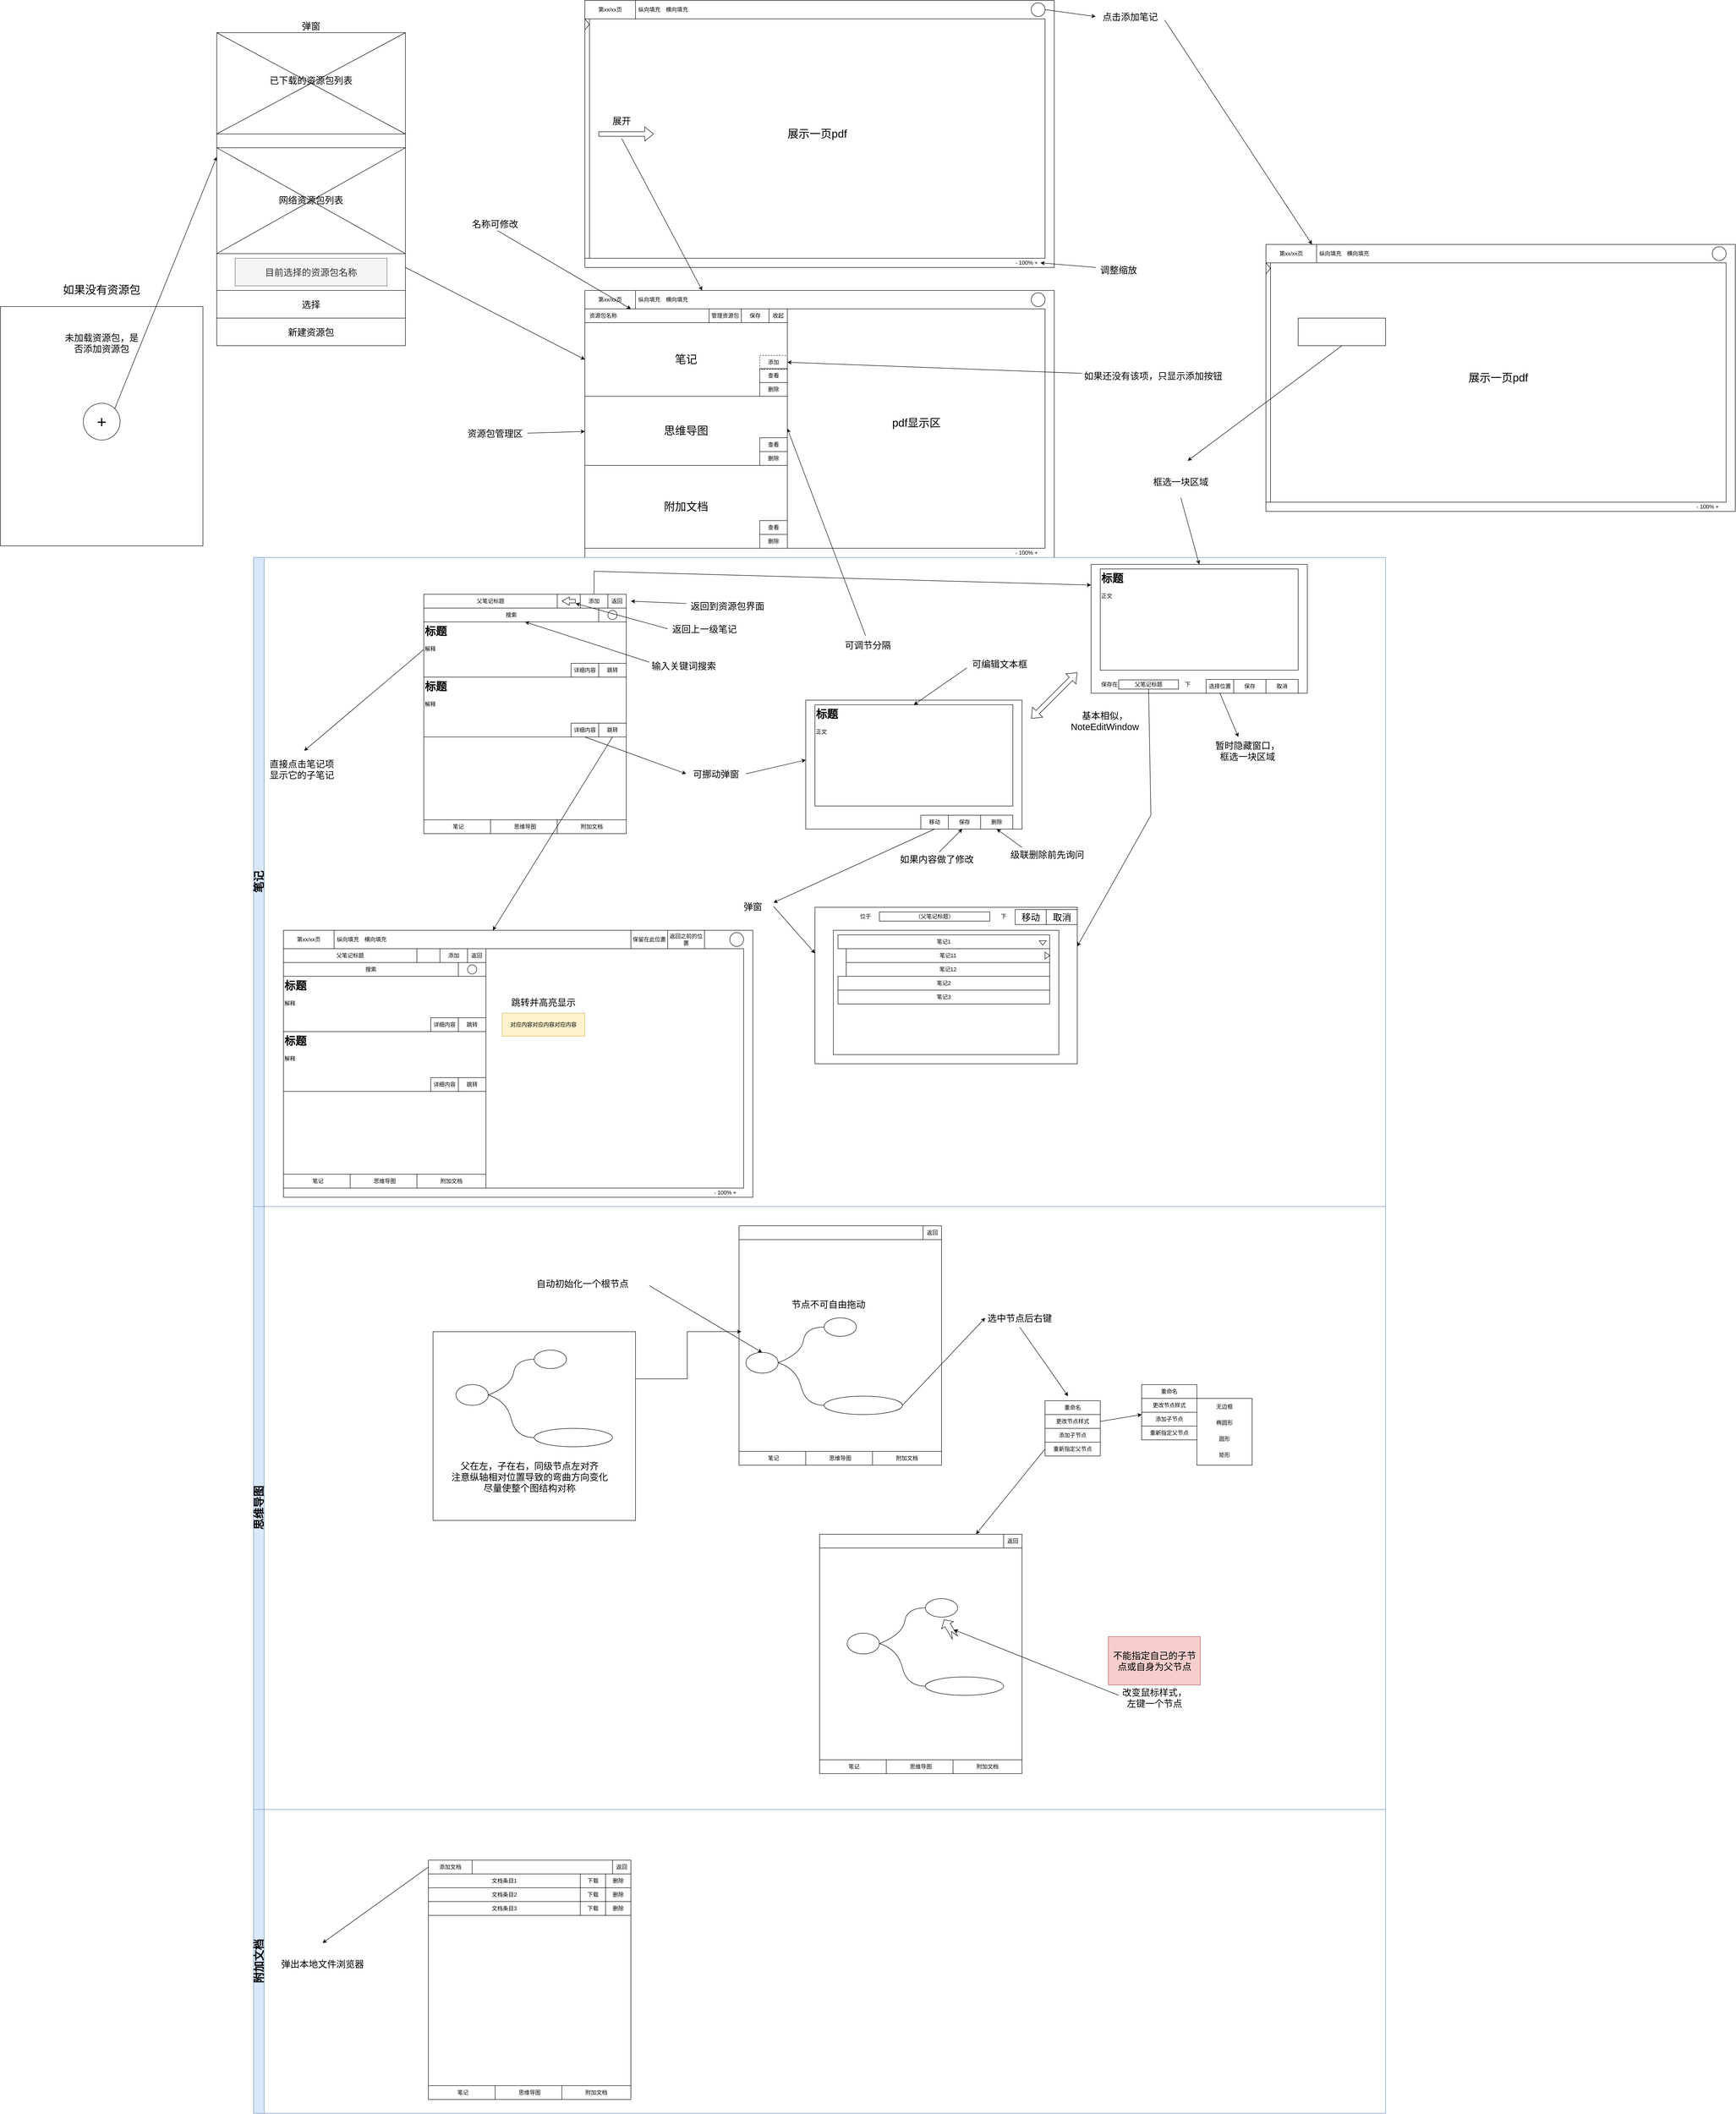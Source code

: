 <mxfile version="24.7.17">
  <diagram name="第 1 页" id="guuluZnwkYDSqKV4fkwP">
    <mxGraphModel dx="3536" dy="1370" grid="1" gridSize="10" guides="1" tooltips="1" connect="1" arrows="1" fold="1" page="1" pageScale="1" pageWidth="1169" pageHeight="827" math="0" shadow="0">
      <root>
        <mxCell id="0" />
        <mxCell id="1" parent="0" />
        <mxCell id="qmoM0oLCpdNzXLlKwd31-48" value="" style="rounded=0;whiteSpace=wrap;html=1;" parent="1" vertex="1">
          <mxGeometry x="-50" y="3012" width="440" height="410" as="geometry" />
        </mxCell>
        <mxCell id="SzOlX1wtufsPIL5aWCO5-1" value="" style="rounded=0;whiteSpace=wrap;html=1;" parent="1" vertex="1">
          <mxGeometry x="280" y="120" width="1020" height="580" as="geometry" />
        </mxCell>
        <mxCell id="SzOlX1wtufsPIL5aWCO5-5" value="" style="rounded=0;whiteSpace=wrap;html=1;" parent="1" vertex="1">
          <mxGeometry x="280" y="160" width="10" height="520" as="geometry" />
        </mxCell>
        <mxCell id="SzOlX1wtufsPIL5aWCO5-4" value="" style="triangle;whiteSpace=wrap;html=1;" parent="1" vertex="1">
          <mxGeometry x="280" y="160" width="10" height="24" as="geometry" />
        </mxCell>
        <mxCell id="SzOlX1wtufsPIL5aWCO5-6" value="" style="rounded=0;whiteSpace=wrap;html=1;" parent="1" vertex="1">
          <mxGeometry x="290" y="160" width="990" height="520" as="geometry" />
        </mxCell>
        <mxCell id="SzOlX1wtufsPIL5aWCO5-7" value="第xx/xx页" style="text;html=1;align=center;verticalAlign=middle;whiteSpace=wrap;rounded=0;strokeColor=default;" parent="1" vertex="1">
          <mxGeometry x="280" y="120" width="110" height="40" as="geometry" />
        </mxCell>
        <mxCell id="SzOlX1wtufsPIL5aWCO5-8" value="纵向填充" style="text;html=1;align=center;verticalAlign=middle;whiteSpace=wrap;rounded=0;" parent="1" vertex="1">
          <mxGeometry x="390" y="125" width="60" height="30" as="geometry" />
        </mxCell>
        <mxCell id="SzOlX1wtufsPIL5aWCO5-9" value="横向填充" style="text;html=1;align=center;verticalAlign=middle;whiteSpace=wrap;rounded=0;" parent="1" vertex="1">
          <mxGeometry x="450" y="125" width="60" height="30" as="geometry" />
        </mxCell>
        <mxCell id="SzOlX1wtufsPIL5aWCO5-12" value="- 100% +" style="text;html=1;align=center;verticalAlign=middle;whiteSpace=wrap;rounded=0;" parent="1" vertex="1">
          <mxGeometry x="1210" y="680" width="60" height="20" as="geometry" />
        </mxCell>
        <mxCell id="qmoM0oLCpdNzXLlKwd31-128" style="rounded=0;orthogonalLoop=1;jettySize=auto;html=1;exitX=1;exitY=0.5;exitDx=0;exitDy=0;entryX=0;entryY=0.5;entryDx=0;entryDy=0;" parent="1" source="SzOlX1wtufsPIL5aWCO5-16" target="SzOlX1wtufsPIL5aWCO5-30" edge="1">
          <mxGeometry relative="1" as="geometry" />
        </mxCell>
        <mxCell id="SzOlX1wtufsPIL5aWCO5-16" value="" style="ellipse;whiteSpace=wrap;html=1;aspect=fixed;" parent="1" vertex="1">
          <mxGeometry x="1250" y="125" width="30" height="30" as="geometry" />
        </mxCell>
        <mxCell id="SzOlX1wtufsPIL5aWCO5-17" value="" style="rounded=0;whiteSpace=wrap;html=1;" parent="1" vertex="1">
          <mxGeometry x="280" y="750" width="1020" height="580" as="geometry" />
        </mxCell>
        <mxCell id="SzOlX1wtufsPIL5aWCO5-18" value="" style="rounded=0;whiteSpace=wrap;html=1;" parent="1" vertex="1">
          <mxGeometry x="280" y="790" width="440" height="520" as="geometry" />
        </mxCell>
        <mxCell id="SzOlX1wtufsPIL5aWCO5-20" value="" style="rounded=0;whiteSpace=wrap;html=1;" parent="1" vertex="1">
          <mxGeometry x="720" y="790" width="560" height="520" as="geometry" />
        </mxCell>
        <mxCell id="SzOlX1wtufsPIL5aWCO5-21" value="第xx/xx页" style="text;html=1;align=center;verticalAlign=middle;whiteSpace=wrap;rounded=0;strokeColor=default;" parent="1" vertex="1">
          <mxGeometry x="280" y="750" width="110" height="40" as="geometry" />
        </mxCell>
        <mxCell id="SzOlX1wtufsPIL5aWCO5-22" value="纵向填充" style="text;html=1;align=center;verticalAlign=middle;whiteSpace=wrap;rounded=0;" parent="1" vertex="1">
          <mxGeometry x="390" y="755" width="60" height="30" as="geometry" />
        </mxCell>
        <mxCell id="SzOlX1wtufsPIL5aWCO5-23" value="横向填充" style="text;html=1;align=center;verticalAlign=middle;whiteSpace=wrap;rounded=0;" parent="1" vertex="1">
          <mxGeometry x="450" y="755" width="60" height="30" as="geometry" />
        </mxCell>
        <mxCell id="SzOlX1wtufsPIL5aWCO5-24" value="- 100% +" style="text;html=1;align=center;verticalAlign=middle;whiteSpace=wrap;rounded=0;" parent="1" vertex="1">
          <mxGeometry x="1210" y="1310" width="60" height="20" as="geometry" />
        </mxCell>
        <mxCell id="SzOlX1wtufsPIL5aWCO5-25" value="" style="ellipse;whiteSpace=wrap;html=1;aspect=fixed;" parent="1" vertex="1">
          <mxGeometry x="1250" y="755" width="30" height="30" as="geometry" />
        </mxCell>
        <mxCell id="SzOlX1wtufsPIL5aWCO5-26" value="" style="shape=flexArrow;endArrow=classic;html=1;rounded=0;exitX=0.02;exitY=0.481;exitDx=0;exitDy=0;exitPerimeter=0;entryX=0.141;entryY=0.481;entryDx=0;entryDy=0;entryPerimeter=0;" parent="1" source="SzOlX1wtufsPIL5aWCO5-6" target="SzOlX1wtufsPIL5aWCO5-6" edge="1">
          <mxGeometry width="50" height="50" relative="1" as="geometry">
            <mxPoint x="360" y="430" as="sourcePoint" />
            <mxPoint x="410" y="380" as="targetPoint" />
          </mxGeometry>
        </mxCell>
        <mxCell id="SzOlX1wtufsPIL5aWCO5-27" value="展开" style="text;html=1;align=center;verticalAlign=middle;whiteSpace=wrap;rounded=0;fontSize=20;" parent="1" vertex="1">
          <mxGeometry x="330" y="366" width="60" height="30" as="geometry" />
        </mxCell>
        <mxCell id="SzOlX1wtufsPIL5aWCO5-28" value="展示一页pdf" style="text;html=1;align=center;verticalAlign=middle;whiteSpace=wrap;rounded=0;fontSize=24;" parent="1" vertex="1">
          <mxGeometry x="700" y="335" width="170" height="150" as="geometry" />
        </mxCell>
        <mxCell id="SzOlX1wtufsPIL5aWCO5-30" value="点击添加笔记" style="text;html=1;align=center;verticalAlign=middle;whiteSpace=wrap;rounded=0;fontSize=20;" parent="1" vertex="1">
          <mxGeometry x="1390" y="140" width="150" height="30" as="geometry" />
        </mxCell>
        <mxCell id="SzOlX1wtufsPIL5aWCO5-31" value="" style="endArrow=classic;html=1;rounded=0;entryX=1;entryY=0.5;entryDx=0;entryDy=0;" parent="1" target="SzOlX1wtufsPIL5aWCO5-12" edge="1">
          <mxGeometry width="50" height="50" relative="1" as="geometry">
            <mxPoint x="1390" y="700" as="sourcePoint" />
            <mxPoint x="1420" y="660" as="targetPoint" />
          </mxGeometry>
        </mxCell>
        <mxCell id="SzOlX1wtufsPIL5aWCO5-32" value="调整缩放" style="text;html=1;align=center;verticalAlign=middle;whiteSpace=wrap;rounded=0;fontSize=20;" parent="1" vertex="1">
          <mxGeometry x="1390" y="690" width="100" height="30" as="geometry" />
        </mxCell>
        <mxCell id="SzOlX1wtufsPIL5aWCO5-34" value="pdf显示区" style="text;html=1;align=center;verticalAlign=middle;whiteSpace=wrap;rounded=0;fontSize=24;" parent="1" vertex="1">
          <mxGeometry x="907.5" y="1000" width="185" height="75" as="geometry" />
        </mxCell>
        <mxCell id="SzOlX1wtufsPIL5aWCO5-35" value="" style="endArrow=classic;html=1;rounded=0;exitX=1;exitY=0.5;exitDx=0;exitDy=0;" parent="1" target="SzOlX1wtufsPIL5aWCO5-18" edge="1" source="SzOlX1wtufsPIL5aWCO5-36">
          <mxGeometry width="50" height="50" relative="1" as="geometry">
            <mxPoint x="130" y="990" as="sourcePoint" />
            <mxPoint x="240" y="1000" as="targetPoint" />
          </mxGeometry>
        </mxCell>
        <mxCell id="SzOlX1wtufsPIL5aWCO5-36" value="资源包管理区" style="text;html=1;align=center;verticalAlign=middle;whiteSpace=wrap;rounded=0;fontSize=20;" parent="1" vertex="1">
          <mxGeometry x="15" y="1045" width="140" height="30" as="geometry" />
        </mxCell>
        <mxCell id="SzOlX1wtufsPIL5aWCO5-37" value="" style="endArrow=classic;html=1;rounded=0;entryX=1;entryY=0.5;entryDx=0;entryDy=0;" parent="1" target="SzOlX1wtufsPIL5aWCO5-18" edge="1">
          <mxGeometry width="50" height="50" relative="1" as="geometry">
            <mxPoint x="890" y="1500" as="sourcePoint" />
            <mxPoint x="940" y="1450" as="targetPoint" />
          </mxGeometry>
        </mxCell>
        <mxCell id="SzOlX1wtufsPIL5aWCO5-38" value="可调节分隔" style="text;html=1;align=center;verticalAlign=middle;whiteSpace=wrap;rounded=0;fontSize=20;" parent="1" vertex="1">
          <mxGeometry x="830" y="1500" width="130" height="40" as="geometry" />
        </mxCell>
        <mxCell id="SzOlX1wtufsPIL5aWCO5-42" value="收起" style="text;html=1;align=center;verticalAlign=middle;whiteSpace=wrap;rounded=0;" parent="1" vertex="1">
          <mxGeometry x="670" y="790" width="60" height="30" as="geometry" />
        </mxCell>
        <mxCell id="SzOlX1wtufsPIL5aWCO5-44" value="" style="rounded=0;whiteSpace=wrap;html=1;" parent="1" vertex="1">
          <mxGeometry x="280" y="790" width="400" height="30" as="geometry" />
        </mxCell>
        <mxCell id="SzOlX1wtufsPIL5aWCO5-45" value="资源包名称" style="text;html=1;align=center;verticalAlign=middle;whiteSpace=wrap;rounded=0;" parent="1" vertex="1">
          <mxGeometry x="280" y="790" width="80" height="30" as="geometry" />
        </mxCell>
        <mxCell id="SzOlX1wtufsPIL5aWCO5-46" value="" style="rounded=0;whiteSpace=wrap;html=1;" parent="1" vertex="1">
          <mxGeometry x="-990" y="785" width="440" height="520" as="geometry" />
        </mxCell>
        <mxCell id="SzOlX1wtufsPIL5aWCO5-47" value="如果没有资源包" style="text;html=1;align=center;verticalAlign=middle;whiteSpace=wrap;rounded=0;fontSize=24;" parent="1" vertex="1">
          <mxGeometry x="-990" y="714" width="440" height="70" as="geometry" />
        </mxCell>
        <mxCell id="SzOlX1wtufsPIL5aWCO5-53" value="未加载资源包，是否添加资源包" style="text;html=1;align=center;verticalAlign=middle;whiteSpace=wrap;rounded=0;fontSize=20;" parent="1" vertex="1">
          <mxGeometry x="-860" y="822" width="180" height="83" as="geometry" />
        </mxCell>
        <mxCell id="SzOlX1wtufsPIL5aWCO5-54" value="+" style="ellipse;whiteSpace=wrap;html=1;aspect=fixed;fontSize=36;" parent="1" vertex="1">
          <mxGeometry x="-810" y="995" width="80" height="80" as="geometry" />
        </mxCell>
        <mxCell id="SzOlX1wtufsPIL5aWCO5-55" value="" style="endArrow=classic;html=1;rounded=0;exitX=1;exitY=0;exitDx=0;exitDy=0;" parent="1" source="SzOlX1wtufsPIL5aWCO5-54" edge="1">
          <mxGeometry width="50" height="50" relative="1" as="geometry">
            <mxPoint x="-80" y="940" as="sourcePoint" />
            <mxPoint x="-520" y="460" as="targetPoint" />
          </mxGeometry>
        </mxCell>
        <mxCell id="Oh2y4zzQy2vQ3CpWmb0i-10" value="" style="endArrow=classic;html=1;rounded=0;entryX=0.25;entryY=0;entryDx=0;entryDy=0;" parent="1" target="SzOlX1wtufsPIL5aWCO5-44" edge="1">
          <mxGeometry width="50" height="50" relative="1" as="geometry">
            <mxPoint x="90" y="620" as="sourcePoint" />
            <mxPoint x="250" y="820" as="targetPoint" />
          </mxGeometry>
        </mxCell>
        <mxCell id="Oh2y4zzQy2vQ3CpWmb0i-11" value="名称可修改" style="text;html=1;align=center;verticalAlign=middle;whiteSpace=wrap;rounded=0;fontSize=20;" parent="1" vertex="1">
          <mxGeometry x="30" y="590" width="110" height="30" as="geometry" />
        </mxCell>
        <mxCell id="Oh2y4zzQy2vQ3CpWmb0i-12" value="" style="rounded=0;whiteSpace=wrap;html=1;" parent="1" vertex="1">
          <mxGeometry x="280" y="820" width="440" height="490" as="geometry" />
        </mxCell>
        <mxCell id="Oh2y4zzQy2vQ3CpWmb0i-17" value="" style="endArrow=classic;html=1;rounded=0;entryX=0.25;entryY=0;entryDx=0;entryDy=0;" parent="1" target="SzOlX1wtufsPIL5aWCO5-17" edge="1">
          <mxGeometry width="50" height="50" relative="1" as="geometry">
            <mxPoint x="360" y="420" as="sourcePoint" />
            <mxPoint x="620" y="710" as="targetPoint" />
          </mxGeometry>
        </mxCell>
        <mxCell id="Oh2y4zzQy2vQ3CpWmb0i-18" value="保存" style="rounded=0;whiteSpace=wrap;html=1;" parent="1" vertex="1">
          <mxGeometry x="620" y="790" width="60" height="30" as="geometry" />
        </mxCell>
        <mxCell id="Oh2y4zzQy2vQ3CpWmb0i-20" value="" style="rounded=0;whiteSpace=wrap;html=1;" parent="1" vertex="1">
          <mxGeometry x="-70" y="1410" width="440" height="520" as="geometry" />
        </mxCell>
        <mxCell id="Oh2y4zzQy2vQ3CpWmb0i-21" value="返回" style="text;html=1;align=center;verticalAlign=middle;whiteSpace=wrap;rounded=0;" parent="1" vertex="1">
          <mxGeometry x="320" y="1410" width="60" height="30" as="geometry" />
        </mxCell>
        <mxCell id="Oh2y4zzQy2vQ3CpWmb0i-22" value="" style="rounded=0;whiteSpace=wrap;html=1;" parent="1" vertex="1">
          <mxGeometry x="-70" y="1410" width="400" height="30" as="geometry" />
        </mxCell>
        <mxCell id="Oh2y4zzQy2vQ3CpWmb0i-27" value="添加" style="rounded=0;whiteSpace=wrap;html=1;" parent="1" vertex="1">
          <mxGeometry x="270" y="1410" width="60" height="30" as="geometry" />
        </mxCell>
        <mxCell id="Oh2y4zzQy2vQ3CpWmb0i-28" value="" style="rounded=0;whiteSpace=wrap;html=1;" parent="1" vertex="1">
          <mxGeometry x="-70" y="1440" width="440" height="490" as="geometry" />
        </mxCell>
        <mxCell id="Oh2y4zzQy2vQ3CpWmb0i-29" value="搜索" style="rounded=0;whiteSpace=wrap;html=1;" parent="1" vertex="1">
          <mxGeometry x="-70" y="1440" width="380" height="30" as="geometry" />
        </mxCell>
        <mxCell id="Oh2y4zzQy2vQ3CpWmb0i-30" value="" style="rounded=0;whiteSpace=wrap;html=1;" parent="1" vertex="1">
          <mxGeometry x="-70" y="1470" width="440" height="120" as="geometry" />
        </mxCell>
        <mxCell id="Oh2y4zzQy2vQ3CpWmb0i-31" value="&lt;h1 style=&quot;margin-top: 0px;&quot;&gt;标题&lt;/h1&gt;&lt;p&gt;解释&lt;/p&gt;" style="text;html=1;whiteSpace=wrap;overflow=hidden;rounded=0;" parent="1" vertex="1">
          <mxGeometry x="-70" y="1470" width="440" height="120" as="geometry" />
        </mxCell>
        <mxCell id="Oh2y4zzQy2vQ3CpWmb0i-38" value="跳转" style="text;html=1;align=center;verticalAlign=middle;whiteSpace=wrap;rounded=0;strokeColor=default;" parent="1" vertex="1">
          <mxGeometry x="310" y="1560" width="60" height="30" as="geometry" />
        </mxCell>
        <mxCell id="Oh2y4zzQy2vQ3CpWmb0i-40" value="输入关键词搜索" style="text;html=1;align=center;verticalAlign=middle;whiteSpace=wrap;rounded=0;fontSize=20;" parent="1" vertex="1">
          <mxGeometry x="420" y="1550" width="150" height="30" as="geometry" />
        </mxCell>
        <mxCell id="Oh2y4zzQy2vQ3CpWmb0i-55" value="" style="rounded=0;whiteSpace=wrap;html=1;" parent="1" vertex="1">
          <mxGeometry x="-70" y="1590" width="440" height="130" as="geometry" />
        </mxCell>
        <mxCell id="Oh2y4zzQy2vQ3CpWmb0i-39" value="" style="endArrow=classic;html=1;rounded=0;entryX=0.5;entryY=0;entryDx=0;entryDy=0;exitX=0;exitY=0.25;exitDx=0;exitDy=0;" parent="1" source="Oh2y4zzQy2vQ3CpWmb0i-40" edge="1">
          <mxGeometry width="50" height="50" relative="1" as="geometry">
            <mxPoint x="490" y="1490" as="sourcePoint" />
            <mxPoint x="150" y="1470" as="targetPoint" />
          </mxGeometry>
        </mxCell>
        <mxCell id="Oh2y4zzQy2vQ3CpWmb0i-53" value="&lt;h1 style=&quot;margin-top: 0px;&quot;&gt;标题&lt;/h1&gt;&lt;p&gt;解释&lt;/p&gt;" style="text;html=1;whiteSpace=wrap;overflow=hidden;rounded=0;" parent="1" vertex="1">
          <mxGeometry x="-70" y="1590" width="440" height="130" as="geometry" />
        </mxCell>
        <mxCell id="Oh2y4zzQy2vQ3CpWmb0i-57" value="跳转" style="text;html=1;align=center;verticalAlign=middle;whiteSpace=wrap;rounded=0;strokeColor=default;" parent="1" vertex="1">
          <mxGeometry x="310" y="1690" width="60" height="30" as="geometry" />
        </mxCell>
        <mxCell id="Oh2y4zzQy2vQ3CpWmb0i-59" value="父笔记标题" style="text;html=1;align=center;verticalAlign=middle;whiteSpace=wrap;rounded=0;strokeColor=default;" parent="1" vertex="1">
          <mxGeometry x="-70" y="1410" width="290" height="30" as="geometry" />
        </mxCell>
        <mxCell id="Oh2y4zzQy2vQ3CpWmb0i-61" value="" style="shape=flexArrow;endArrow=classic;html=1;rounded=0;width=7.5;endSize=4.892;endWidth=9.583;" parent="1" edge="1">
          <mxGeometry width="50" height="50" relative="1" as="geometry">
            <mxPoint x="260" y="1425.03" as="sourcePoint" />
            <mxPoint x="230" y="1424.92" as="targetPoint" />
          </mxGeometry>
        </mxCell>
        <mxCell id="Oh2y4zzQy2vQ3CpWmb0i-70" value="" style="ellipse;whiteSpace=wrap;html=1;aspect=fixed;" parent="1" vertex="1">
          <mxGeometry x="330" y="1445" width="20" height="20" as="geometry" />
        </mxCell>
        <mxCell id="Oh2y4zzQy2vQ3CpWmb0i-63" value="" style="endArrow=classic;html=1;rounded=0;entryX=1;entryY=0.5;entryDx=0;entryDy=0;" parent="1" target="Oh2y4zzQy2vQ3CpWmb0i-21" edge="1">
          <mxGeometry width="50" height="50" relative="1" as="geometry">
            <mxPoint x="500" y="1430" as="sourcePoint" />
            <mxPoint x="520" y="1410" as="targetPoint" />
          </mxGeometry>
        </mxCell>
        <mxCell id="Oh2y4zzQy2vQ3CpWmb0i-64" value="" style="endArrow=classic;html=1;rounded=0;exitX=0;exitY=0.5;exitDx=0;exitDy=0;" parent="1" source="Oh2y4zzQy2vQ3CpWmb0i-65" edge="1">
          <mxGeometry width="50" height="50" relative="1" as="geometry">
            <mxPoint x="470" y="1470" as="sourcePoint" />
            <mxPoint x="260" y="1430" as="targetPoint" />
          </mxGeometry>
        </mxCell>
        <mxCell id="Oh2y4zzQy2vQ3CpWmb0i-65" value="返回上一级笔记" style="text;html=1;align=center;verticalAlign=middle;whiteSpace=wrap;rounded=0;fontSize=20;" parent="1" vertex="1">
          <mxGeometry x="460" y="1470" width="160" height="30" as="geometry" />
        </mxCell>
        <mxCell id="Oh2y4zzQy2vQ3CpWmb0i-66" value="返回到资源包界面" style="text;html=1;align=center;verticalAlign=middle;whiteSpace=wrap;rounded=0;fontSize=20;" parent="1" vertex="1">
          <mxGeometry x="500" y="1420" width="180" height="30" as="geometry" />
        </mxCell>
        <mxCell id="Oh2y4zzQy2vQ3CpWmb0i-67" value="笔记" style="rounded=0;whiteSpace=wrap;html=1;fontSize=24;" parent="1" vertex="1">
          <mxGeometry x="280" y="820" width="440" height="160" as="geometry" />
        </mxCell>
        <mxCell id="Oh2y4zzQy2vQ3CpWmb0i-68" value="思维导图" style="rounded=0;whiteSpace=wrap;html=1;fontSize=24;" parent="1" vertex="1">
          <mxGeometry x="280" y="980" width="440" height="150" as="geometry" />
        </mxCell>
        <mxCell id="Oh2y4zzQy2vQ3CpWmb0i-69" value="附加文档" style="rounded=0;whiteSpace=wrap;html=1;fontSize=24;" parent="1" vertex="1">
          <mxGeometry x="280" y="1130" width="440" height="180" as="geometry" />
        </mxCell>
        <mxCell id="Oh2y4zzQy2vQ3CpWmb0i-72" value="管理资源包" style="rounded=0;whiteSpace=wrap;html=1;" parent="1" vertex="1">
          <mxGeometry x="550" y="790" width="70" height="30" as="geometry" />
        </mxCell>
        <mxCell id="Oh2y4zzQy2vQ3CpWmb0i-73" value="删除" style="rounded=0;whiteSpace=wrap;html=1;" parent="1" vertex="1">
          <mxGeometry x="660" y="950" width="60" height="30" as="geometry" />
        </mxCell>
        <mxCell id="Oh2y4zzQy2vQ3CpWmb0i-74" value="删除" style="rounded=0;whiteSpace=wrap;html=1;" parent="1" vertex="1">
          <mxGeometry x="660" y="1100" width="60" height="30" as="geometry" />
        </mxCell>
        <mxCell id="Oh2y4zzQy2vQ3CpWmb0i-75" value="删除" style="rounded=0;whiteSpace=wrap;html=1;" parent="1" vertex="1">
          <mxGeometry x="660" y="1280" width="60" height="30" as="geometry" />
        </mxCell>
        <mxCell id="Oh2y4zzQy2vQ3CpWmb0i-78" value="查看" style="rounded=0;whiteSpace=wrap;html=1;" parent="1" vertex="1">
          <mxGeometry x="660" y="920" width="60" height="30" as="geometry" />
        </mxCell>
        <mxCell id="Oh2y4zzQy2vQ3CpWmb0i-79" value="查看" style="rounded=0;whiteSpace=wrap;html=1;" parent="1" vertex="1">
          <mxGeometry x="660" y="1070" width="60" height="30" as="geometry" />
        </mxCell>
        <mxCell id="Oh2y4zzQy2vQ3CpWmb0i-80" value="查看" style="rounded=0;whiteSpace=wrap;html=1;" parent="1" vertex="1">
          <mxGeometry x="660" y="1250" width="60" height="30" as="geometry" />
        </mxCell>
        <mxCell id="Oh2y4zzQy2vQ3CpWmb0i-81" value="笔记" style="rounded=0;whiteSpace=wrap;html=1;" parent="1" vertex="1">
          <mxGeometry x="-70" y="1900" width="150" height="30" as="geometry" />
        </mxCell>
        <mxCell id="Oh2y4zzQy2vQ3CpWmb0i-83" value="思维导图" style="rounded=0;whiteSpace=wrap;html=1;" parent="1" vertex="1">
          <mxGeometry x="75" y="1900" width="150" height="30" as="geometry" />
        </mxCell>
        <mxCell id="Oh2y4zzQy2vQ3CpWmb0i-84" value="附加文档" style="rounded=0;whiteSpace=wrap;html=1;" parent="1" vertex="1">
          <mxGeometry x="220" y="1900" width="150" height="30" as="geometry" />
        </mxCell>
        <mxCell id="Oh2y4zzQy2vQ3CpWmb0i-85" value="添加" style="text;html=1;align=center;verticalAlign=middle;whiteSpace=wrap;rounded=0;strokeColor=default;dashed=1;" parent="1" vertex="1">
          <mxGeometry x="660" y="891" width="60" height="30" as="geometry" />
        </mxCell>
        <mxCell id="Oh2y4zzQy2vQ3CpWmb0i-86" value="" style="endArrow=classic;html=1;rounded=0;entryX=1;entryY=0.5;entryDx=0;entryDy=0;" parent="1" target="Oh2y4zzQy2vQ3CpWmb0i-85" edge="1">
          <mxGeometry width="50" height="50" relative="1" as="geometry">
            <mxPoint x="1360" y="930" as="sourcePoint" />
            <mxPoint x="1400" y="930" as="targetPoint" />
          </mxGeometry>
        </mxCell>
        <mxCell id="Oh2y4zzQy2vQ3CpWmb0i-87" value="如果还没有该项，只显示添加按钮" style="text;html=1;align=center;verticalAlign=middle;whiteSpace=wrap;rounded=0;fontSize=20;" parent="1" vertex="1">
          <mxGeometry x="1360" y="880" width="310" height="110" as="geometry" />
        </mxCell>
        <mxCell id="Oh2y4zzQy2vQ3CpWmb0i-88" value="" style="endArrow=classic;html=1;rounded=0;exitX=0;exitY=0.5;exitDx=0;exitDy=0;" parent="1" source="Oh2y4zzQy2vQ3CpWmb0i-31" edge="1">
          <mxGeometry width="50" height="50" relative="1" as="geometry">
            <mxPoint x="-230" y="1620" as="sourcePoint" />
            <mxPoint x="-330" y="1750" as="targetPoint" />
          </mxGeometry>
        </mxCell>
        <mxCell id="Oh2y4zzQy2vQ3CpWmb0i-89" value="详细内容" style="text;html=1;align=center;verticalAlign=middle;whiteSpace=wrap;rounded=0;strokeColor=default;" parent="1" vertex="1">
          <mxGeometry x="250" y="1560" width="60" height="30" as="geometry" />
        </mxCell>
        <mxCell id="Oh2y4zzQy2vQ3CpWmb0i-90" value="详细内容" style="text;html=1;align=center;verticalAlign=middle;whiteSpace=wrap;rounded=0;strokeColor=default;" parent="1" vertex="1">
          <mxGeometry x="250" y="1690" width="60" height="30" as="geometry" />
        </mxCell>
        <mxCell id="Oh2y4zzQy2vQ3CpWmb0i-91" value="直接点击笔记项&lt;div&gt;显示它的子笔记&lt;/div&gt;" style="text;html=1;align=center;verticalAlign=middle;whiteSpace=wrap;rounded=0;fontSize=20;" parent="1" vertex="1">
          <mxGeometry x="-430" y="1750" width="190" height="80" as="geometry" />
        </mxCell>
        <mxCell id="Oh2y4zzQy2vQ3CpWmb0i-92" value="" style="endArrow=classic;html=1;rounded=0;exitX=0.5;exitY=1;exitDx=0;exitDy=0;" parent="1" source="Oh2y4zzQy2vQ3CpWmb0i-90" edge="1">
          <mxGeometry width="50" height="50" relative="1" as="geometry">
            <mxPoint x="450" y="1800" as="sourcePoint" />
            <mxPoint x="500" y="1800" as="targetPoint" />
          </mxGeometry>
        </mxCell>
        <mxCell id="Oh2y4zzQy2vQ3CpWmb0i-93" value="可挪动弹窗" style="text;html=1;align=center;verticalAlign=middle;whiteSpace=wrap;rounded=0;fontSize=20;" parent="1" vertex="1">
          <mxGeometry x="500" y="1770" width="130" height="60" as="geometry" />
        </mxCell>
        <mxCell id="Oh2y4zzQy2vQ3CpWmb0i-94" value="" style="endArrow=classic;html=1;rounded=0;" parent="1" edge="1">
          <mxGeometry width="50" height="50" relative="1" as="geometry">
            <mxPoint x="630" y="1800" as="sourcePoint" />
            <mxPoint x="760" y="1770" as="targetPoint" />
          </mxGeometry>
        </mxCell>
        <mxCell id="Oh2y4zzQy2vQ3CpWmb0i-95" value="" style="rounded=0;whiteSpace=wrap;html=1;" parent="1" vertex="1">
          <mxGeometry x="760" y="1640" width="470" height="280" as="geometry" />
        </mxCell>
        <mxCell id="Oh2y4zzQy2vQ3CpWmb0i-96" value="&lt;h1 style=&quot;margin-top: 0px;&quot;&gt;标题&lt;/h1&gt;&lt;p&gt;正文&lt;/p&gt;" style="text;html=1;whiteSpace=wrap;overflow=hidden;rounded=0;strokeColor=default;" parent="1" vertex="1">
          <mxGeometry x="780" y="1650" width="430" height="220" as="geometry" />
        </mxCell>
        <mxCell id="Oh2y4zzQy2vQ3CpWmb0i-98" value="保存" style="rounded=0;whiteSpace=wrap;html=1;" parent="1" vertex="1">
          <mxGeometry x="1070" y="1890" width="70" height="30" as="geometry" />
        </mxCell>
        <mxCell id="Oh2y4zzQy2vQ3CpWmb0i-100" value="删除" style="rounded=0;whiteSpace=wrap;html=1;" parent="1" vertex="1">
          <mxGeometry x="1140" y="1890" width="70" height="30" as="geometry" />
        </mxCell>
        <mxCell id="Oh2y4zzQy2vQ3CpWmb0i-102" value="" style="endArrow=classic;html=1;rounded=0;" parent="1" edge="1">
          <mxGeometry width="50" height="50" relative="1" as="geometry">
            <mxPoint x="1050" y="1970" as="sourcePoint" />
            <mxPoint x="1100" y="1920" as="targetPoint" />
          </mxGeometry>
        </mxCell>
        <mxCell id="Oh2y4zzQy2vQ3CpWmb0i-103" value="如果内容做了修改" style="text;html=1;align=center;verticalAlign=middle;whiteSpace=wrap;rounded=0;fontSize=20;" parent="1" vertex="1">
          <mxGeometry x="960" y="1970" width="170" height="30" as="geometry" />
        </mxCell>
        <mxCell id="Oh2y4zzQy2vQ3CpWmb0i-104" value="" style="endArrow=classic;html=1;rounded=0;entryX=0.5;entryY=1;entryDx=0;entryDy=0;" parent="1" target="Oh2y4zzQy2vQ3CpWmb0i-100" edge="1">
          <mxGeometry width="50" height="50" relative="1" as="geometry">
            <mxPoint x="1230" y="1960" as="sourcePoint" />
            <mxPoint x="1310" y="1950" as="targetPoint" />
          </mxGeometry>
        </mxCell>
        <mxCell id="Oh2y4zzQy2vQ3CpWmb0i-105" value="级联删除前先询问" style="text;html=1;align=center;verticalAlign=middle;whiteSpace=wrap;rounded=0;fontSize=20;" parent="1" vertex="1">
          <mxGeometry x="1180" y="1960" width="210" height="30" as="geometry" />
        </mxCell>
        <mxCell id="Oh2y4zzQy2vQ3CpWmb0i-106" value="" style="endArrow=classic;html=1;rounded=0;entryX=0.5;entryY=0;entryDx=0;entryDy=0;" parent="1" target="Oh2y4zzQy2vQ3CpWmb0i-96" edge="1">
          <mxGeometry width="50" height="50" relative="1" as="geometry">
            <mxPoint x="1110" y="1570" as="sourcePoint" />
            <mxPoint x="1220" y="1560" as="targetPoint" />
          </mxGeometry>
        </mxCell>
        <mxCell id="Oh2y4zzQy2vQ3CpWmb0i-107" value="可编辑文本框" style="text;html=1;align=center;verticalAlign=middle;whiteSpace=wrap;rounded=0;fontSize=20;" parent="1" vertex="1">
          <mxGeometry x="1083" y="1531" width="197" height="59" as="geometry" />
        </mxCell>
        <mxCell id="Oh2y4zzQy2vQ3CpWmb0i-111" value="移动" style="text;html=1;align=center;verticalAlign=middle;whiteSpace=wrap;rounded=0;strokeColor=default;" parent="1" vertex="1">
          <mxGeometry x="1010" y="1890" width="60" height="30" as="geometry" />
        </mxCell>
        <mxCell id="Oh2y4zzQy2vQ3CpWmb0i-112" value="" style="endArrow=classic;html=1;rounded=0;exitX=0.5;exitY=1;exitDx=0;exitDy=0;" parent="1" source="Oh2y4zzQy2vQ3CpWmb0i-111" edge="1">
          <mxGeometry width="50" height="50" relative="1" as="geometry">
            <mxPoint x="440" y="2160" as="sourcePoint" />
            <mxPoint x="690" y="2080" as="targetPoint" />
          </mxGeometry>
        </mxCell>
        <mxCell id="Oh2y4zzQy2vQ3CpWmb0i-114" value="弹窗" style="text;html=1;align=center;verticalAlign=middle;whiteSpace=wrap;rounded=0;fontSize=20;" parent="1" vertex="1">
          <mxGeometry x="600" y="2068" width="90" height="40" as="geometry" />
        </mxCell>
        <mxCell id="Oh2y4zzQy2vQ3CpWmb0i-115" value="" style="endArrow=classic;html=1;rounded=0;exitX=1;exitY=0.5;exitDx=0;exitDy=0;" parent="1" source="Oh2y4zzQy2vQ3CpWmb0i-114" edge="1">
          <mxGeometry width="50" height="50" relative="1" as="geometry">
            <mxPoint x="520" y="2200" as="sourcePoint" />
            <mxPoint x="780" y="2190" as="targetPoint" />
          </mxGeometry>
        </mxCell>
        <mxCell id="Oh2y4zzQy2vQ3CpWmb0i-116" value="" style="rounded=0;whiteSpace=wrap;html=1;" parent="1" vertex="1">
          <mxGeometry x="780" y="2090" width="570" height="340" as="geometry" />
        </mxCell>
        <mxCell id="Oh2y4zzQy2vQ3CpWmb0i-118" value="" style="rounded=0;whiteSpace=wrap;html=1;" parent="1" vertex="1">
          <mxGeometry x="820" y="2140" width="490" height="270" as="geometry" />
        </mxCell>
        <mxCell id="Oh2y4zzQy2vQ3CpWmb0i-119" value="（父笔记标题）" style="rounded=0;whiteSpace=wrap;html=1;" parent="1" vertex="1">
          <mxGeometry x="920" y="2100" width="240" height="20" as="geometry" />
        </mxCell>
        <mxCell id="Oh2y4zzQy2vQ3CpWmb0i-120" value="移动" style="text;html=1;align=center;verticalAlign=middle;whiteSpace=wrap;rounded=0;fontSize=20;strokeColor=default;" parent="1" vertex="1">
          <mxGeometry x="1215" y="2095" width="67.5" height="32.5" as="geometry" />
        </mxCell>
        <mxCell id="Oh2y4zzQy2vQ3CpWmb0i-122" value="位于" style="text;html=1;align=center;verticalAlign=middle;whiteSpace=wrap;rounded=0;" parent="1" vertex="1">
          <mxGeometry x="860" y="2095" width="60" height="30" as="geometry" />
        </mxCell>
        <mxCell id="Oh2y4zzQy2vQ3CpWmb0i-123" value="下" style="text;html=1;align=center;verticalAlign=middle;whiteSpace=wrap;rounded=0;" parent="1" vertex="1">
          <mxGeometry x="1160" y="2095" width="60" height="30" as="geometry" />
        </mxCell>
        <mxCell id="Oh2y4zzQy2vQ3CpWmb0i-124" value="笔记1" style="text;html=1;align=center;verticalAlign=middle;whiteSpace=wrap;rounded=0;strokeColor=default;" parent="1" vertex="1">
          <mxGeometry x="830" y="2150" width="460" height="30" as="geometry" />
        </mxCell>
        <mxCell id="Oh2y4zzQy2vQ3CpWmb0i-125" value="笔记2" style="text;html=1;align=center;verticalAlign=middle;whiteSpace=wrap;rounded=0;strokeColor=default;" parent="1" vertex="1">
          <mxGeometry x="830" y="2240" width="460" height="30" as="geometry" />
        </mxCell>
        <mxCell id="Oh2y4zzQy2vQ3CpWmb0i-126" value="笔记3" style="text;html=1;align=center;verticalAlign=middle;whiteSpace=wrap;rounded=0;strokeColor=default;" parent="1" vertex="1">
          <mxGeometry x="830" y="2270" width="460" height="30" as="geometry" />
        </mxCell>
        <mxCell id="Oh2y4zzQy2vQ3CpWmb0i-127" value="笔记11" style="text;html=1;align=center;verticalAlign=middle;whiteSpace=wrap;rounded=0;strokeColor=default;" parent="1" vertex="1">
          <mxGeometry x="848" y="2180" width="442" height="30" as="geometry" />
        </mxCell>
        <mxCell id="Oh2y4zzQy2vQ3CpWmb0i-128" value="笔记12" style="text;html=1;align=center;verticalAlign=middle;whiteSpace=wrap;rounded=0;strokeColor=default;" parent="1" vertex="1">
          <mxGeometry x="848" y="2210" width="442" height="30" as="geometry" />
        </mxCell>
        <mxCell id="Oh2y4zzQy2vQ3CpWmb0i-129" value="" style="triangle;whiteSpace=wrap;html=1;rotation=90;" parent="1" vertex="1">
          <mxGeometry x="1270" y="2160" width="10" height="15" as="geometry" />
        </mxCell>
        <mxCell id="Oh2y4zzQy2vQ3CpWmb0i-131" value="" style="triangle;whiteSpace=wrap;html=1;rotation=0;" parent="1" vertex="1">
          <mxGeometry x="1280" y="2187.5" width="10" height="15" as="geometry" />
        </mxCell>
        <mxCell id="Oh2y4zzQy2vQ3CpWmb0i-132" value="取消" style="text;html=1;align=center;verticalAlign=middle;whiteSpace=wrap;rounded=0;fontSize=20;strokeColor=default;" parent="1" vertex="1">
          <mxGeometry x="1282.5" y="2095" width="67.5" height="32.5" as="geometry" />
        </mxCell>
        <mxCell id="Oh2y4zzQy2vQ3CpWmb0i-133" value="" style="endArrow=classic;html=1;rounded=0;" parent="1" edge="1">
          <mxGeometry width="50" height="50" relative="1" as="geometry">
            <mxPoint x="300" y="1410" as="sourcePoint" />
            <mxPoint x="1380" y="1390" as="targetPoint" />
            <Array as="points">
              <mxPoint x="300" y="1360" />
            </Array>
          </mxGeometry>
        </mxCell>
        <mxCell id="Oh2y4zzQy2vQ3CpWmb0i-135" value="" style="rounded=0;whiteSpace=wrap;html=1;" parent="1" vertex="1">
          <mxGeometry x="1380" y="1345" width="470" height="280" as="geometry" />
        </mxCell>
        <mxCell id="Oh2y4zzQy2vQ3CpWmb0i-136" value="&lt;h1 style=&quot;margin-top: 0px;&quot;&gt;标题&lt;/h1&gt;&lt;p&gt;正文&lt;/p&gt;" style="text;html=1;whiteSpace=wrap;overflow=hidden;rounded=0;strokeColor=default;" parent="1" vertex="1">
          <mxGeometry x="1400" y="1355" width="430" height="220" as="geometry" />
        </mxCell>
        <mxCell id="Oh2y4zzQy2vQ3CpWmb0i-137" value="保存" style="rounded=0;whiteSpace=wrap;html=1;" parent="1" vertex="1">
          <mxGeometry x="1690" y="1595" width="70" height="30" as="geometry" />
        </mxCell>
        <mxCell id="Oh2y4zzQy2vQ3CpWmb0i-138" value="取消" style="rounded=0;whiteSpace=wrap;html=1;" parent="1" vertex="1">
          <mxGeometry x="1760" y="1595" width="70" height="30" as="geometry" />
        </mxCell>
        <mxCell id="Oh2y4zzQy2vQ3CpWmb0i-139" value="选择位置" style="text;html=1;align=center;verticalAlign=middle;whiteSpace=wrap;rounded=0;strokeColor=default;" parent="1" vertex="1">
          <mxGeometry x="1630" y="1595" width="60" height="30" as="geometry" />
        </mxCell>
        <mxCell id="Oh2y4zzQy2vQ3CpWmb0i-140" value="" style="shape=flexArrow;endArrow=classic;startArrow=classic;html=1;rounded=0;" parent="1" edge="1">
          <mxGeometry width="100" height="100" relative="1" as="geometry">
            <mxPoint x="1250" y="1680" as="sourcePoint" />
            <mxPoint x="1350" y="1580" as="targetPoint" />
          </mxGeometry>
        </mxCell>
        <mxCell id="Oh2y4zzQy2vQ3CpWmb0i-141" value="基本相似，NoteEditWindow" style="text;html=1;align=center;verticalAlign=middle;whiteSpace=wrap;rounded=0;fontSize=20;" parent="1" vertex="1">
          <mxGeometry x="1290" y="1650" width="240" height="70" as="geometry" />
        </mxCell>
        <mxCell id="Oh2y4zzQy2vQ3CpWmb0i-142" value="保存在" style="text;html=1;align=center;verticalAlign=middle;whiteSpace=wrap;rounded=0;" parent="1" vertex="1">
          <mxGeometry x="1390" y="1591" width="60" height="30" as="geometry" />
        </mxCell>
        <mxCell id="Oh2y4zzQy2vQ3CpWmb0i-143" value="父笔记标题" style="text;html=1;align=center;verticalAlign=middle;whiteSpace=wrap;rounded=0;strokeColor=default;" parent="1" vertex="1">
          <mxGeometry x="1440" y="1596" width="130" height="20" as="geometry" />
        </mxCell>
        <mxCell id="Oh2y4zzQy2vQ3CpWmb0i-144" value="下" style="text;html=1;align=center;verticalAlign=middle;whiteSpace=wrap;rounded=0;" parent="1" vertex="1">
          <mxGeometry x="1560" y="1590.5" width="60" height="30" as="geometry" />
        </mxCell>
        <mxCell id="Oh2y4zzQy2vQ3CpWmb0i-147" value="笔记" style="swimlane;horizontal=0;whiteSpace=wrap;html=1;fillColor=#dae8fc;strokeColor=#6c8ebf;startSize=23;fontSize=24;" parent="1" vertex="1">
          <mxGeometry x="-440" y="1330" width="2460" height="1410" as="geometry" />
        </mxCell>
        <mxCell id="qmoM0oLCpdNzXLlKwd31-76" value="" style="endArrow=classic;html=1;rounded=0;exitX=0.5;exitY=1;exitDx=0;exitDy=0;" parent="Oh2y4zzQy2vQ3CpWmb0i-147" source="Oh2y4zzQy2vQ3CpWmb0i-57" edge="1">
          <mxGeometry width="50" height="50" relative="1" as="geometry">
            <mxPoint x="600" y="860" as="sourcePoint" />
            <mxPoint x="520" y="810" as="targetPoint" />
          </mxGeometry>
        </mxCell>
        <mxCell id="qmoM0oLCpdNzXLlKwd31-77" value="" style="rounded=0;whiteSpace=wrap;html=1;" parent="Oh2y4zzQy2vQ3CpWmb0i-147" vertex="1">
          <mxGeometry x="65" y="810" width="1020" height="580" as="geometry" />
        </mxCell>
        <mxCell id="qmoM0oLCpdNzXLlKwd31-79" value="" style="rounded=0;whiteSpace=wrap;html=1;" parent="Oh2y4zzQy2vQ3CpWmb0i-147" vertex="1">
          <mxGeometry x="505" y="850" width="560" height="520" as="geometry" />
        </mxCell>
        <mxCell id="qmoM0oLCpdNzXLlKwd31-80" value="第xx/xx页" style="text;html=1;align=center;verticalAlign=middle;whiteSpace=wrap;rounded=0;strokeColor=default;" parent="Oh2y4zzQy2vQ3CpWmb0i-147" vertex="1">
          <mxGeometry x="65" y="810" width="110" height="40" as="geometry" />
        </mxCell>
        <mxCell id="qmoM0oLCpdNzXLlKwd31-81" value="纵向填充" style="text;html=1;align=center;verticalAlign=middle;whiteSpace=wrap;rounded=0;" parent="Oh2y4zzQy2vQ3CpWmb0i-147" vertex="1">
          <mxGeometry x="175" y="815" width="60" height="30" as="geometry" />
        </mxCell>
        <mxCell id="qmoM0oLCpdNzXLlKwd31-82" value="横向填充" style="text;html=1;align=center;verticalAlign=middle;whiteSpace=wrap;rounded=0;" parent="Oh2y4zzQy2vQ3CpWmb0i-147" vertex="1">
          <mxGeometry x="235" y="815" width="60" height="30" as="geometry" />
        </mxCell>
        <mxCell id="qmoM0oLCpdNzXLlKwd31-83" value="- 100% +" style="text;html=1;align=center;verticalAlign=middle;whiteSpace=wrap;rounded=0;" parent="Oh2y4zzQy2vQ3CpWmb0i-147" vertex="1">
          <mxGeometry x="995" y="1370" width="60" height="20" as="geometry" />
        </mxCell>
        <mxCell id="qmoM0oLCpdNzXLlKwd31-84" value="" style="ellipse;whiteSpace=wrap;html=1;aspect=fixed;" parent="Oh2y4zzQy2vQ3CpWmb0i-147" vertex="1">
          <mxGeometry x="1035" y="815" width="30" height="30" as="geometry" />
        </mxCell>
        <mxCell id="qmoM0oLCpdNzXLlKwd31-116" value="" style="shape=flexArrow;endArrow=classic;html=1;rounded=0;width=7.5;endSize=4.892;endWidth=9.583;" parent="Oh2y4zzQy2vQ3CpWmb0i-147" edge="1">
          <mxGeometry width="50" height="50" relative="1" as="geometry">
            <mxPoint x="395" y="865.03" as="sourcePoint" />
            <mxPoint x="365" y="864.92" as="targetPoint" />
          </mxGeometry>
        </mxCell>
        <mxCell id="qmoM0oLCpdNzXLlKwd31-103" value="" style="rounded=0;whiteSpace=wrap;html=1;" parent="Oh2y4zzQy2vQ3CpWmb0i-147" vertex="1">
          <mxGeometry x="65" y="850" width="440" height="520" as="geometry" />
        </mxCell>
        <mxCell id="qmoM0oLCpdNzXLlKwd31-104" value="返回" style="text;html=1;align=center;verticalAlign=middle;whiteSpace=wrap;rounded=0;" parent="Oh2y4zzQy2vQ3CpWmb0i-147" vertex="1">
          <mxGeometry x="455" y="850" width="60" height="30" as="geometry" />
        </mxCell>
        <mxCell id="qmoM0oLCpdNzXLlKwd31-105" value="" style="rounded=0;whiteSpace=wrap;html=1;" parent="Oh2y4zzQy2vQ3CpWmb0i-147" vertex="1">
          <mxGeometry x="65" y="850" width="400" height="30" as="geometry" />
        </mxCell>
        <mxCell id="qmoM0oLCpdNzXLlKwd31-106" value="添加" style="rounded=0;whiteSpace=wrap;html=1;" parent="Oh2y4zzQy2vQ3CpWmb0i-147" vertex="1">
          <mxGeometry x="405" y="850" width="60" height="30" as="geometry" />
        </mxCell>
        <mxCell id="qmoM0oLCpdNzXLlKwd31-107" value="" style="rounded=0;whiteSpace=wrap;html=1;" parent="Oh2y4zzQy2vQ3CpWmb0i-147" vertex="1">
          <mxGeometry x="65" y="880" width="440" height="490" as="geometry" />
        </mxCell>
        <mxCell id="qmoM0oLCpdNzXLlKwd31-108" value="搜索" style="rounded=0;whiteSpace=wrap;html=1;" parent="Oh2y4zzQy2vQ3CpWmb0i-147" vertex="1">
          <mxGeometry x="65" y="880" width="380" height="30" as="geometry" />
        </mxCell>
        <mxCell id="qmoM0oLCpdNzXLlKwd31-109" value="" style="rounded=0;whiteSpace=wrap;html=1;" parent="Oh2y4zzQy2vQ3CpWmb0i-147" vertex="1">
          <mxGeometry x="65" y="910" width="440" height="120" as="geometry" />
        </mxCell>
        <mxCell id="qmoM0oLCpdNzXLlKwd31-110" value="&lt;h1 style=&quot;margin-top: 0px;&quot;&gt;标题&lt;/h1&gt;&lt;p&gt;解释&lt;/p&gt;" style="text;html=1;whiteSpace=wrap;overflow=hidden;rounded=0;" parent="Oh2y4zzQy2vQ3CpWmb0i-147" vertex="1">
          <mxGeometry x="65" y="910" width="440" height="120" as="geometry" />
        </mxCell>
        <mxCell id="qmoM0oLCpdNzXLlKwd31-111" value="跳转" style="text;html=1;align=center;verticalAlign=middle;whiteSpace=wrap;rounded=0;strokeColor=default;" parent="Oh2y4zzQy2vQ3CpWmb0i-147" vertex="1">
          <mxGeometry x="445" y="1000" width="60" height="30" as="geometry" />
        </mxCell>
        <mxCell id="qmoM0oLCpdNzXLlKwd31-112" value="" style="rounded=0;whiteSpace=wrap;html=1;" parent="Oh2y4zzQy2vQ3CpWmb0i-147" vertex="1">
          <mxGeometry x="65" y="1030" width="440" height="130" as="geometry" />
        </mxCell>
        <mxCell id="qmoM0oLCpdNzXLlKwd31-113" value="&lt;h1 style=&quot;margin-top: 0px;&quot;&gt;标题&lt;/h1&gt;&lt;p&gt;解释&lt;/p&gt;" style="text;html=1;whiteSpace=wrap;overflow=hidden;rounded=0;" parent="Oh2y4zzQy2vQ3CpWmb0i-147" vertex="1">
          <mxGeometry x="65" y="1030" width="440" height="130" as="geometry" />
        </mxCell>
        <mxCell id="qmoM0oLCpdNzXLlKwd31-114" value="跳转" style="text;html=1;align=center;verticalAlign=middle;whiteSpace=wrap;rounded=0;strokeColor=default;" parent="Oh2y4zzQy2vQ3CpWmb0i-147" vertex="1">
          <mxGeometry x="445" y="1130" width="60" height="30" as="geometry" />
        </mxCell>
        <mxCell id="qmoM0oLCpdNzXLlKwd31-115" value="父笔记标题" style="text;html=1;align=center;verticalAlign=middle;whiteSpace=wrap;rounded=0;strokeColor=default;" parent="Oh2y4zzQy2vQ3CpWmb0i-147" vertex="1">
          <mxGeometry x="65" y="850" width="290" height="30" as="geometry" />
        </mxCell>
        <mxCell id="qmoM0oLCpdNzXLlKwd31-117" value="" style="ellipse;whiteSpace=wrap;html=1;aspect=fixed;" parent="Oh2y4zzQy2vQ3CpWmb0i-147" vertex="1">
          <mxGeometry x="465" y="885" width="20" height="20" as="geometry" />
        </mxCell>
        <mxCell id="qmoM0oLCpdNzXLlKwd31-118" value="笔记" style="rounded=0;whiteSpace=wrap;html=1;" parent="Oh2y4zzQy2vQ3CpWmb0i-147" vertex="1">
          <mxGeometry x="65" y="1340" width="150" height="30" as="geometry" />
        </mxCell>
        <mxCell id="qmoM0oLCpdNzXLlKwd31-119" value="思维导图" style="rounded=0;whiteSpace=wrap;html=1;" parent="Oh2y4zzQy2vQ3CpWmb0i-147" vertex="1">
          <mxGeometry x="210" y="1340" width="150" height="30" as="geometry" />
        </mxCell>
        <mxCell id="qmoM0oLCpdNzXLlKwd31-120" value="附加文档" style="rounded=0;whiteSpace=wrap;html=1;" parent="Oh2y4zzQy2vQ3CpWmb0i-147" vertex="1">
          <mxGeometry x="355" y="1340" width="150" height="30" as="geometry" />
        </mxCell>
        <mxCell id="qmoM0oLCpdNzXLlKwd31-121" value="详细内容" style="text;html=1;align=center;verticalAlign=middle;whiteSpace=wrap;rounded=0;strokeColor=default;" parent="Oh2y4zzQy2vQ3CpWmb0i-147" vertex="1">
          <mxGeometry x="385" y="1000" width="60" height="30" as="geometry" />
        </mxCell>
        <mxCell id="qmoM0oLCpdNzXLlKwd31-122" value="详细内容" style="text;html=1;align=center;verticalAlign=middle;whiteSpace=wrap;rounded=0;strokeColor=default;" parent="Oh2y4zzQy2vQ3CpWmb0i-147" vertex="1">
          <mxGeometry x="385" y="1130" width="60" height="30" as="geometry" />
        </mxCell>
        <mxCell id="qmoM0oLCpdNzXLlKwd31-124" value="对应内容对应内容对应内容" style="text;html=1;align=center;verticalAlign=middle;whiteSpace=wrap;rounded=0;fillColor=#fff2cc;strokeColor=#d6b656;" parent="Oh2y4zzQy2vQ3CpWmb0i-147" vertex="1">
          <mxGeometry x="540" y="990" width="180" height="50" as="geometry" />
        </mxCell>
        <mxCell id="qmoM0oLCpdNzXLlKwd31-125" value="&lt;font style=&quot;font-size: 20px;&quot;&gt;跳转并高亮显示&lt;/font&gt;" style="text;html=1;align=center;verticalAlign=middle;whiteSpace=wrap;rounded=0;" parent="Oh2y4zzQy2vQ3CpWmb0i-147" vertex="1">
          <mxGeometry x="505" y="941" width="250" height="49" as="geometry" />
        </mxCell>
        <mxCell id="qmoM0oLCpdNzXLlKwd31-141" value="" style="endArrow=classic;html=1;rounded=0;exitX=0.5;exitY=1;exitDx=0;exitDy=0;" parent="Oh2y4zzQy2vQ3CpWmb0i-147" source="Oh2y4zzQy2vQ3CpWmb0i-139" edge="1">
          <mxGeometry width="50" height="50" relative="1" as="geometry">
            <mxPoint x="2200" y="430" as="sourcePoint" />
            <mxPoint x="2140" y="390" as="targetPoint" />
          </mxGeometry>
        </mxCell>
        <mxCell id="qmoM0oLCpdNzXLlKwd31-142" value="暂时隐藏窗口，框选一块区域" style="text;html=1;align=center;verticalAlign=middle;whiteSpace=wrap;rounded=0;fontSize=20;" parent="Oh2y4zzQy2vQ3CpWmb0i-147" vertex="1">
          <mxGeometry x="2080" y="390" width="160" height="60" as="geometry" />
        </mxCell>
        <mxCell id="qmoM0oLCpdNzXLlKwd31-148" value="保留在此位置" style="rounded=0;whiteSpace=wrap;html=1;" parent="Oh2y4zzQy2vQ3CpWmb0i-147" vertex="1">
          <mxGeometry x="820" y="810" width="80" height="40" as="geometry" />
        </mxCell>
        <mxCell id="qmoM0oLCpdNzXLlKwd31-149" value="返回之前的位置" style="rounded=0;whiteSpace=wrap;html=1;" parent="Oh2y4zzQy2vQ3CpWmb0i-147" vertex="1">
          <mxGeometry x="900" y="810" width="80" height="40" as="geometry" />
        </mxCell>
        <mxCell id="Oh2y4zzQy2vQ3CpWmb0i-148" value="" style="rounded=0;whiteSpace=wrap;html=1;" parent="1" vertex="1">
          <mxGeometry x="615" y="2782" width="440" height="520" as="geometry" />
        </mxCell>
        <mxCell id="Oh2y4zzQy2vQ3CpWmb0i-149" value="返回" style="text;html=1;align=center;verticalAlign=middle;whiteSpace=wrap;rounded=0;" parent="1" vertex="1">
          <mxGeometry x="1005" y="2782" width="60" height="30" as="geometry" />
        </mxCell>
        <mxCell id="Oh2y4zzQy2vQ3CpWmb0i-150" value="" style="rounded=0;whiteSpace=wrap;html=1;" parent="1" vertex="1">
          <mxGeometry x="615" y="2782" width="400" height="30" as="geometry" />
        </mxCell>
        <mxCell id="Oh2y4zzQy2vQ3CpWmb0i-152" value="" style="rounded=0;whiteSpace=wrap;html=1;" parent="1" vertex="1">
          <mxGeometry x="615" y="2812" width="440" height="490" as="geometry" />
        </mxCell>
        <mxCell id="Oh2y4zzQy2vQ3CpWmb0i-165" value="笔记" style="rounded=0;whiteSpace=wrap;html=1;" parent="1" vertex="1">
          <mxGeometry x="615" y="3272" width="150" height="30" as="geometry" />
        </mxCell>
        <mxCell id="Oh2y4zzQy2vQ3CpWmb0i-166" value="思维导图" style="rounded=0;whiteSpace=wrap;html=1;" parent="1" vertex="1">
          <mxGeometry x="760" y="3272" width="150" height="30" as="geometry" />
        </mxCell>
        <mxCell id="Oh2y4zzQy2vQ3CpWmb0i-167" value="附加文档" style="rounded=0;whiteSpace=wrap;html=1;" parent="1" vertex="1">
          <mxGeometry x="905" y="3272" width="150" height="30" as="geometry" />
        </mxCell>
        <mxCell id="qmoM0oLCpdNzXLlKwd31-4" value="" style="endArrow=classic;html=1;rounded=0;entryX=0.5;entryY=0;entryDx=0;entryDy=0;" parent="1" target="qmoM0oLCpdNzXLlKwd31-71" edge="1">
          <mxGeometry width="50" height="50" relative="1" as="geometry">
            <mxPoint x="420" y="2912" as="sourcePoint" />
            <mxPoint x="760.0" y="3007" as="targetPoint" />
          </mxGeometry>
        </mxCell>
        <mxCell id="qmoM0oLCpdNzXLlKwd31-5" value="自动初始化一个根节点" style="text;html=1;align=center;verticalAlign=middle;whiteSpace=wrap;rounded=0;fontSize=20;" parent="1" vertex="1">
          <mxGeometry x="130" y="2882" width="290" height="50" as="geometry" />
        </mxCell>
        <mxCell id="qmoM0oLCpdNzXLlKwd31-7" value="" style="endArrow=classic;html=1;rounded=0;exitX=1;exitY=0.5;exitDx=0;exitDy=0;" parent="1" source="qmoM0oLCpdNzXLlKwd31-75" edge="1">
          <mxGeometry width="50" height="50" relative="1" as="geometry">
            <mxPoint x="844.705" y="3004.058" as="sourcePoint" />
            <mxPoint x="1150" y="2982" as="targetPoint" />
          </mxGeometry>
        </mxCell>
        <mxCell id="qmoM0oLCpdNzXLlKwd31-8" value="选中节点后右键" style="text;html=1;align=center;verticalAlign=middle;whiteSpace=wrap;rounded=0;fontSize=20;" parent="1" vertex="1">
          <mxGeometry x="1150" y="2962" width="150" height="40" as="geometry" />
        </mxCell>
        <mxCell id="qmoM0oLCpdNzXLlKwd31-9" value="" style="endArrow=classic;html=1;rounded=0;exitX=0.5;exitY=1;exitDx=0;exitDy=0;" parent="1" source="qmoM0oLCpdNzXLlKwd31-8" edge="1">
          <mxGeometry width="50" height="50" relative="1" as="geometry">
            <mxPoint x="1330" y="3142" as="sourcePoint" />
            <mxPoint x="1330" y="3152" as="targetPoint" />
          </mxGeometry>
        </mxCell>
        <mxCell id="qmoM0oLCpdNzXLlKwd31-10" value="" style="rounded=0;whiteSpace=wrap;html=1;" parent="1" vertex="1">
          <mxGeometry x="1280" y="3162" width="120" height="120" as="geometry" />
        </mxCell>
        <mxCell id="qmoM0oLCpdNzXLlKwd31-11" value="重命名" style="text;html=1;align=center;verticalAlign=middle;whiteSpace=wrap;rounded=0;strokeColor=default;" parent="1" vertex="1">
          <mxGeometry x="1280" y="3162" width="120" height="30" as="geometry" />
        </mxCell>
        <mxCell id="qmoM0oLCpdNzXLlKwd31-12" value="更改节点样式" style="text;html=1;align=center;verticalAlign=middle;whiteSpace=wrap;rounded=0;strokeColor=default;" parent="1" vertex="1">
          <mxGeometry x="1280" y="3192" width="120" height="30" as="geometry" />
        </mxCell>
        <mxCell id="qmoM0oLCpdNzXLlKwd31-13" value="添加子节点" style="text;html=1;align=center;verticalAlign=middle;whiteSpace=wrap;rounded=0;strokeColor=default;" parent="1" vertex="1">
          <mxGeometry x="1280" y="3222" width="120" height="30" as="geometry" />
        </mxCell>
        <mxCell id="qmoM0oLCpdNzXLlKwd31-15" value="重新指定父节点" style="text;html=1;align=center;verticalAlign=middle;whiteSpace=wrap;rounded=0;strokeColor=default;" parent="1" vertex="1">
          <mxGeometry x="1280" y="3252" width="120" height="30" as="geometry" />
        </mxCell>
        <mxCell id="qmoM0oLCpdNzXLlKwd31-16" value="" style="endArrow=classic;html=1;rounded=0;exitX=1;exitY=0.5;exitDx=0;exitDy=0;" parent="1" source="qmoM0oLCpdNzXLlKwd31-12" edge="1">
          <mxGeometry width="50" height="50" relative="1" as="geometry">
            <mxPoint x="1410" y="3202" as="sourcePoint" />
            <mxPoint x="1490" y="3192" as="targetPoint" />
          </mxGeometry>
        </mxCell>
        <mxCell id="qmoM0oLCpdNzXLlKwd31-17" value="" style="rounded=0;whiteSpace=wrap;html=1;" parent="1" vertex="1">
          <mxGeometry x="1610" y="3157" width="120" height="145" as="geometry" />
        </mxCell>
        <mxCell id="qmoM0oLCpdNzXLlKwd31-18" value="" style="rounded=0;whiteSpace=wrap;html=1;" parent="1" vertex="1">
          <mxGeometry x="1490" y="3127" width="120" height="120" as="geometry" />
        </mxCell>
        <mxCell id="qmoM0oLCpdNzXLlKwd31-19" value="重命名" style="text;html=1;align=center;verticalAlign=middle;whiteSpace=wrap;rounded=0;strokeColor=default;" parent="1" vertex="1">
          <mxGeometry x="1490" y="3127" width="120" height="30" as="geometry" />
        </mxCell>
        <mxCell id="qmoM0oLCpdNzXLlKwd31-20" value="更改节点样式" style="text;html=1;align=center;verticalAlign=middle;whiteSpace=wrap;rounded=0;strokeColor=default;" parent="1" vertex="1">
          <mxGeometry x="1490" y="3157" width="120" height="30" as="geometry" />
        </mxCell>
        <mxCell id="qmoM0oLCpdNzXLlKwd31-21" value="添加子节点" style="text;html=1;align=center;verticalAlign=middle;whiteSpace=wrap;rounded=0;strokeColor=default;" parent="1" vertex="1">
          <mxGeometry x="1490" y="3187" width="120" height="30" as="geometry" />
        </mxCell>
        <mxCell id="qmoM0oLCpdNzXLlKwd31-22" value="重新指定父节点" style="text;html=1;align=center;verticalAlign=middle;whiteSpace=wrap;rounded=0;strokeColor=default;" parent="1" vertex="1">
          <mxGeometry x="1490" y="3217" width="120" height="30" as="geometry" />
        </mxCell>
        <mxCell id="qmoM0oLCpdNzXLlKwd31-23" value="无边框" style="text;html=1;align=center;verticalAlign=middle;whiteSpace=wrap;rounded=0;" parent="1" vertex="1">
          <mxGeometry x="1610" y="3157" width="120" height="35" as="geometry" />
        </mxCell>
        <mxCell id="qmoM0oLCpdNzXLlKwd31-24" value="椭圆形" style="text;html=1;align=center;verticalAlign=middle;whiteSpace=wrap;rounded=0;" parent="1" vertex="1">
          <mxGeometry x="1610" y="3192" width="120" height="35" as="geometry" />
        </mxCell>
        <mxCell id="qmoM0oLCpdNzXLlKwd31-25" value="圆形&lt;span style=&quot;color: rgba(0, 0, 0, 0); font-family: monospace; font-size: 0px; text-align: start; text-wrap: nowrap;&quot;&gt;%3CmxGraphModel%3E%3Croot%3E%3CmxCell%20id%3D%220%22%2F%3E%3CmxCell%20id%3D%221%22%20parent%3D%220%22%2F%3E%3CmxCell%20id%3D%222%22%20value%3D%22%E6%A4%AD%E5%9C%86%E5%BD%A2%22%20style%3D%22text%3Bhtml%3D1%3Balign%3Dcenter%3BverticalAlign%3Dmiddle%3BwhiteSpace%3Dwrap%3Brounded%3D0%3B%22%20vertex%3D%221%22%20parent%3D%221%22%3E%3CmxGeometry%20x%3D%22920%22%20y%3D%222960%22%20width%3D%22120%22%20height%3D%2235%22%20as%3D%22geometry%22%2F%3E%3C%2FmxCell%3E%3C%2Froot%3E%3C%2FmxGraphModel%3E&lt;/span&gt;" style="text;html=1;align=center;verticalAlign=middle;whiteSpace=wrap;rounded=0;" parent="1" vertex="1">
          <mxGeometry x="1610" y="3227" width="120" height="35" as="geometry" />
        </mxCell>
        <mxCell id="qmoM0oLCpdNzXLlKwd31-26" value="矩形" style="text;html=1;align=center;verticalAlign=middle;whiteSpace=wrap;rounded=0;" parent="1" vertex="1">
          <mxGeometry x="1610" y="3262" width="120" height="35" as="geometry" />
        </mxCell>
        <mxCell id="qmoM0oLCpdNzXLlKwd31-27" value="节点不可自由拖动" style="text;html=1;align=center;verticalAlign=middle;whiteSpace=wrap;rounded=0;fontSize=20;" parent="1" vertex="1">
          <mxGeometry x="697.5" y="2922" width="222.5" height="60" as="geometry" />
        </mxCell>
        <mxCell id="qmoM0oLCpdNzXLlKwd31-28" value="" style="endArrow=classic;html=1;rounded=0;exitX=0;exitY=0.5;exitDx=0;exitDy=0;" parent="1" source="qmoM0oLCpdNzXLlKwd31-15" edge="1">
          <mxGeometry width="50" height="50" relative="1" as="geometry">
            <mxPoint x="1390" y="3452" as="sourcePoint" />
            <mxPoint x="1130" y="3452" as="targetPoint" />
          </mxGeometry>
        </mxCell>
        <mxCell id="qmoM0oLCpdNzXLlKwd31-39" value="" style="ellipse;whiteSpace=wrap;html=1;" parent="1" vertex="1">
          <mxGeometry y="3127" width="70" height="45" as="geometry" />
        </mxCell>
        <mxCell id="qmoM0oLCpdNzXLlKwd31-41" value="" style="curved=1;endArrow=none;html=1;rounded=0;exitX=1;exitY=0.5;exitDx=0;exitDy=0;endFill=0;entryX=0;entryY=0.5;entryDx=0;entryDy=0;" parent="1" source="qmoM0oLCpdNzXLlKwd31-39" target="qmoM0oLCpdNzXLlKwd31-42" edge="1">
          <mxGeometry width="50" height="50" relative="1" as="geometry">
            <mxPoint x="110" y="3142" as="sourcePoint" />
            <mxPoint x="160" y="3102" as="targetPoint" />
            <Array as="points">
              <mxPoint x="120" y="3130" />
              <mxPoint x="130" y="3072" />
            </Array>
          </mxGeometry>
        </mxCell>
        <mxCell id="qmoM0oLCpdNzXLlKwd31-42" value="" style="ellipse;whiteSpace=wrap;html=1;" parent="1" vertex="1">
          <mxGeometry x="170" y="3052" width="70" height="40" as="geometry" />
        </mxCell>
        <mxCell id="qmoM0oLCpdNzXLlKwd31-43" value="父在左，子在右，同级节点左对齐&lt;div&gt;注意纵轴相对位置导致的弯曲方向变化&lt;/div&gt;&lt;div&gt;尽量使整个图结构对称&lt;/div&gt;" style="text;html=1;align=center;verticalAlign=middle;whiteSpace=wrap;rounded=0;fontSize=20;" parent="1" vertex="1">
          <mxGeometry x="-70" y="3262" width="460" height="130" as="geometry" />
        </mxCell>
        <mxCell id="qmoM0oLCpdNzXLlKwd31-45" value="" style="curved=1;endArrow=none;html=1;rounded=0;exitX=1;exitY=0.5;exitDx=0;exitDy=0;endFill=0;entryX=0;entryY=0.5;entryDx=0;entryDy=0;" parent="1" source="qmoM0oLCpdNzXLlKwd31-39" target="qmoM0oLCpdNzXLlKwd31-47" edge="1">
          <mxGeometry width="50" height="50" relative="1" as="geometry">
            <mxPoint x="80" y="3140" as="sourcePoint" />
            <mxPoint x="170" y="3242" as="targetPoint" />
            <Array as="points">
              <mxPoint x="110" y="3162" />
              <mxPoint x="130" y="3242" />
            </Array>
          </mxGeometry>
        </mxCell>
        <mxCell id="qmoM0oLCpdNzXLlKwd31-47" value="" style="ellipse;whiteSpace=wrap;html=1;" parent="1" vertex="1">
          <mxGeometry x="170" y="3222" width="170" height="40" as="geometry" />
        </mxCell>
        <mxCell id="qmoM0oLCpdNzXLlKwd31-49" style="edgeStyle=orthogonalEdgeStyle;rounded=0;orthogonalLoop=1;jettySize=auto;html=1;exitX=1;exitY=0.25;exitDx=0;exitDy=0;entryX=0.011;entryY=0.408;entryDx=0;entryDy=0;entryPerimeter=0;" parent="1" source="qmoM0oLCpdNzXLlKwd31-48" target="Oh2y4zzQy2vQ3CpWmb0i-152" edge="1">
          <mxGeometry relative="1" as="geometry" />
        </mxCell>
        <mxCell id="qmoM0oLCpdNzXLlKwd31-50" value="" style="rounded=0;whiteSpace=wrap;html=1;" parent="1" vertex="1">
          <mxGeometry x="790" y="3452" width="440" height="520" as="geometry" />
        </mxCell>
        <mxCell id="qmoM0oLCpdNzXLlKwd31-51" value="返回" style="text;html=1;align=center;verticalAlign=middle;whiteSpace=wrap;rounded=0;" parent="1" vertex="1">
          <mxGeometry x="1180" y="3452" width="60" height="30" as="geometry" />
        </mxCell>
        <mxCell id="qmoM0oLCpdNzXLlKwd31-52" value="" style="rounded=0;whiteSpace=wrap;html=1;" parent="1" vertex="1">
          <mxGeometry x="790" y="3452" width="400" height="30" as="geometry" />
        </mxCell>
        <mxCell id="qmoM0oLCpdNzXLlKwd31-53" value="" style="rounded=0;whiteSpace=wrap;html=1;" parent="1" vertex="1">
          <mxGeometry x="790" y="3482" width="440" height="490" as="geometry" />
        </mxCell>
        <mxCell id="qmoM0oLCpdNzXLlKwd31-54" value="笔记" style="rounded=0;whiteSpace=wrap;html=1;" parent="1" vertex="1">
          <mxGeometry x="790" y="3942" width="150" height="30" as="geometry" />
        </mxCell>
        <mxCell id="qmoM0oLCpdNzXLlKwd31-55" value="思维导图" style="rounded=0;whiteSpace=wrap;html=1;" parent="1" vertex="1">
          <mxGeometry x="935" y="3942" width="150" height="30" as="geometry" />
        </mxCell>
        <mxCell id="qmoM0oLCpdNzXLlKwd31-56" value="附加文档" style="rounded=0;whiteSpace=wrap;html=1;" parent="1" vertex="1">
          <mxGeometry x="1080" y="3942" width="150" height="30" as="geometry" />
        </mxCell>
        <mxCell id="qmoM0oLCpdNzXLlKwd31-60" value="" style="html=1;shadow=0;dashed=0;align=center;verticalAlign=middle;shape=mxgraph.arrows2.arrow;dy=0.55;dx=13.78;notch=15.21;rotation=-121;" parent="1" vertex="1">
          <mxGeometry x="1050" y="3642" width="45.28" height="30" as="geometry" />
        </mxCell>
        <mxCell id="qmoM0oLCpdNzXLlKwd31-62" value="" style="endArrow=classic;html=1;rounded=0;entryX=0;entryY=0;entryDx=15.75;entryDy=21.75;entryPerimeter=0;" parent="1" target="qmoM0oLCpdNzXLlKwd31-60" edge="1">
          <mxGeometry width="50" height="50" relative="1" as="geometry">
            <mxPoint x="1440" y="3802" as="sourcePoint" />
            <mxPoint x="1490" y="3752" as="targetPoint" />
          </mxGeometry>
        </mxCell>
        <mxCell id="qmoM0oLCpdNzXLlKwd31-63" value="" style="ellipse;whiteSpace=wrap;html=1;" parent="1" vertex="1">
          <mxGeometry x="850" y="3667" width="70" height="45" as="geometry" />
        </mxCell>
        <mxCell id="qmoM0oLCpdNzXLlKwd31-64" value="" style="curved=1;endArrow=none;html=1;rounded=0;exitX=1;exitY=0.5;exitDx=0;exitDy=0;endFill=0;entryX=0;entryY=0.5;entryDx=0;entryDy=0;" parent="1" source="qmoM0oLCpdNzXLlKwd31-63" target="qmoM0oLCpdNzXLlKwd31-65" edge="1">
          <mxGeometry width="50" height="50" relative="1" as="geometry">
            <mxPoint x="960" y="3682" as="sourcePoint" />
            <mxPoint x="1010" y="3642" as="targetPoint" />
            <Array as="points">
              <mxPoint x="970" y="3670" />
              <mxPoint x="980" y="3612" />
            </Array>
          </mxGeometry>
        </mxCell>
        <mxCell id="qmoM0oLCpdNzXLlKwd31-65" value="" style="ellipse;whiteSpace=wrap;html=1;" parent="1" vertex="1">
          <mxGeometry x="1020" y="3592" width="70" height="40" as="geometry" />
        </mxCell>
        <mxCell id="qmoM0oLCpdNzXLlKwd31-66" value="" style="curved=1;endArrow=none;html=1;rounded=0;exitX=1;exitY=0.5;exitDx=0;exitDy=0;endFill=0;entryX=0;entryY=0.5;entryDx=0;entryDy=0;" parent="1" source="qmoM0oLCpdNzXLlKwd31-63" target="qmoM0oLCpdNzXLlKwd31-67" edge="1">
          <mxGeometry width="50" height="50" relative="1" as="geometry">
            <mxPoint x="930" y="3680" as="sourcePoint" />
            <mxPoint x="1020" y="3782" as="targetPoint" />
            <Array as="points">
              <mxPoint x="960" y="3702" />
              <mxPoint x="980" y="3782" />
            </Array>
          </mxGeometry>
        </mxCell>
        <mxCell id="qmoM0oLCpdNzXLlKwd31-67" value="" style="ellipse;whiteSpace=wrap;html=1;" parent="1" vertex="1">
          <mxGeometry x="1020" y="3762" width="170" height="40" as="geometry" />
        </mxCell>
        <mxCell id="qmoM0oLCpdNzXLlKwd31-68" value="改变鼠标样式，左键一个节点" style="text;html=1;align=center;verticalAlign=middle;whiteSpace=wrap;rounded=0;fontSize=20;" parent="1" vertex="1">
          <mxGeometry x="1437.5" y="3752" width="160" height="110" as="geometry" />
        </mxCell>
        <mxCell id="qmoM0oLCpdNzXLlKwd31-69" value="不能指定自己的子节点或自身为父节点" style="text;html=1;align=center;verticalAlign=middle;whiteSpace=wrap;rounded=0;fillColor=#f8cecc;strokeColor=#b85450;fontSize=20;" parent="1" vertex="1">
          <mxGeometry x="1417.5" y="3674.5" width="200" height="105" as="geometry" />
        </mxCell>
        <mxCell id="qmoM0oLCpdNzXLlKwd31-70" value="思维导图" style="swimlane;horizontal=0;whiteSpace=wrap;html=1;fillColor=#dae8fc;strokeColor=#6c8ebf;startSize=23;fontSize=24;" parent="1" vertex="1">
          <mxGeometry x="-440" y="2740" width="2460" height="1310" as="geometry" />
        </mxCell>
        <mxCell id="qmoM0oLCpdNzXLlKwd31-71" value="" style="ellipse;whiteSpace=wrap;html=1;" parent="1" vertex="1">
          <mxGeometry x="630" y="3057" width="70" height="45" as="geometry" />
        </mxCell>
        <mxCell id="qmoM0oLCpdNzXLlKwd31-72" value="" style="curved=1;endArrow=none;html=1;rounded=0;exitX=1;exitY=0.5;exitDx=0;exitDy=0;endFill=0;entryX=0;entryY=0.5;entryDx=0;entryDy=0;" parent="1" source="qmoM0oLCpdNzXLlKwd31-71" target="qmoM0oLCpdNzXLlKwd31-73" edge="1">
          <mxGeometry width="50" height="50" relative="1" as="geometry">
            <mxPoint x="740" y="3072" as="sourcePoint" />
            <mxPoint x="790" y="3032" as="targetPoint" />
            <Array as="points">
              <mxPoint x="750" y="3060" />
              <mxPoint x="760" y="3002" />
            </Array>
          </mxGeometry>
        </mxCell>
        <mxCell id="qmoM0oLCpdNzXLlKwd31-73" value="" style="ellipse;whiteSpace=wrap;html=1;" parent="1" vertex="1">
          <mxGeometry x="800" y="2982" width="70" height="40" as="geometry" />
        </mxCell>
        <mxCell id="qmoM0oLCpdNzXLlKwd31-74" value="" style="curved=1;endArrow=none;html=1;rounded=0;exitX=1;exitY=0.5;exitDx=0;exitDy=0;endFill=0;entryX=0;entryY=0.5;entryDx=0;entryDy=0;" parent="1" source="qmoM0oLCpdNzXLlKwd31-71" target="qmoM0oLCpdNzXLlKwd31-75" edge="1">
          <mxGeometry width="50" height="50" relative="1" as="geometry">
            <mxPoint x="710" y="3070" as="sourcePoint" />
            <mxPoint x="800" y="3172" as="targetPoint" />
            <Array as="points">
              <mxPoint x="740" y="3092" />
              <mxPoint x="760" y="3172" />
            </Array>
          </mxGeometry>
        </mxCell>
        <mxCell id="qmoM0oLCpdNzXLlKwd31-75" value="" style="ellipse;whiteSpace=wrap;html=1;" parent="1" vertex="1">
          <mxGeometry x="800" y="3152" width="170" height="40" as="geometry" />
        </mxCell>
        <mxCell id="qmoM0oLCpdNzXLlKwd31-126" value="" style="endArrow=classic;html=1;rounded=0;exitX=0.5;exitY=1;exitDx=0;exitDy=0;entryX=1;entryY=0.25;entryDx=0;entryDy=0;" parent="1" source="Oh2y4zzQy2vQ3CpWmb0i-143" target="Oh2y4zzQy2vQ3CpWmb0i-116" edge="1">
          <mxGeometry width="50" height="50" relative="1" as="geometry">
            <mxPoint x="1530" y="1880" as="sourcePoint" />
            <mxPoint x="1570" y="2120" as="targetPoint" />
            <Array as="points">
              <mxPoint x="1510" y="1890" />
            </Array>
          </mxGeometry>
        </mxCell>
        <mxCell id="qmoM0oLCpdNzXLlKwd31-127" value="" style="endArrow=classic;html=1;rounded=0;exitX=1;exitY=0.75;exitDx=0;exitDy=0;" parent="1" source="SzOlX1wtufsPIL5aWCO5-30" edge="1">
          <mxGeometry width="50" height="50" relative="1" as="geometry">
            <mxPoint x="1660" y="790" as="sourcePoint" />
            <mxPoint x="1860" y="650" as="targetPoint" />
          </mxGeometry>
        </mxCell>
        <mxCell id="qmoM0oLCpdNzXLlKwd31-129" value="" style="rounded=0;whiteSpace=wrap;html=1;" parent="1" vertex="1">
          <mxGeometry x="1760" y="650" width="1020" height="580" as="geometry" />
        </mxCell>
        <mxCell id="qmoM0oLCpdNzXLlKwd31-130" value="" style="rounded=0;whiteSpace=wrap;html=1;" parent="1" vertex="1">
          <mxGeometry x="1760" y="690" width="10" height="520" as="geometry" />
        </mxCell>
        <mxCell id="qmoM0oLCpdNzXLlKwd31-131" value="" style="triangle;whiteSpace=wrap;html=1;" parent="1" vertex="1">
          <mxGeometry x="1760" y="690" width="10" height="24" as="geometry" />
        </mxCell>
        <mxCell id="qmoM0oLCpdNzXLlKwd31-132" value="" style="rounded=0;whiteSpace=wrap;html=1;" parent="1" vertex="1">
          <mxGeometry x="1770" y="690" width="990" height="520" as="geometry" />
        </mxCell>
        <mxCell id="qmoM0oLCpdNzXLlKwd31-133" value="第xx/xx页" style="text;html=1;align=center;verticalAlign=middle;whiteSpace=wrap;rounded=0;strokeColor=default;" parent="1" vertex="1">
          <mxGeometry x="1760" y="650" width="110" height="40" as="geometry" />
        </mxCell>
        <mxCell id="qmoM0oLCpdNzXLlKwd31-134" value="纵向填充" style="text;html=1;align=center;verticalAlign=middle;whiteSpace=wrap;rounded=0;" parent="1" vertex="1">
          <mxGeometry x="1870" y="655" width="60" height="30" as="geometry" />
        </mxCell>
        <mxCell id="qmoM0oLCpdNzXLlKwd31-135" value="横向填充" style="text;html=1;align=center;verticalAlign=middle;whiteSpace=wrap;rounded=0;" parent="1" vertex="1">
          <mxGeometry x="1930" y="655" width="60" height="30" as="geometry" />
        </mxCell>
        <mxCell id="qmoM0oLCpdNzXLlKwd31-136" value="- 100% +" style="text;html=1;align=center;verticalAlign=middle;whiteSpace=wrap;rounded=0;" parent="1" vertex="1">
          <mxGeometry x="2690" y="1210" width="60" height="20" as="geometry" />
        </mxCell>
        <mxCell id="qmoM0oLCpdNzXLlKwd31-137" value="" style="ellipse;whiteSpace=wrap;html=1;aspect=fixed;" parent="1" vertex="1">
          <mxGeometry x="2730" y="655" width="30" height="30" as="geometry" />
        </mxCell>
        <mxCell id="qmoM0oLCpdNzXLlKwd31-140" value="展示一页pdf" style="text;html=1;align=center;verticalAlign=middle;whiteSpace=wrap;rounded=0;fontSize=24;" parent="1" vertex="1">
          <mxGeometry x="2180" y="865" width="170" height="150" as="geometry" />
        </mxCell>
        <mxCell id="qmoM0oLCpdNzXLlKwd31-143" value="" style="rounded=0;whiteSpace=wrap;html=1;" parent="1" vertex="1">
          <mxGeometry x="1830" y="810" width="190" height="60" as="geometry" />
        </mxCell>
        <mxCell id="qmoM0oLCpdNzXLlKwd31-144" value="" style="endArrow=classic;html=1;rounded=0;exitX=0.5;exitY=1;exitDx=0;exitDy=0;" parent="1" source="qmoM0oLCpdNzXLlKwd31-143" edge="1">
          <mxGeometry width="50" height="50" relative="1" as="geometry">
            <mxPoint x="1960" y="1020" as="sourcePoint" />
            <mxPoint x="1590" y="1120" as="targetPoint" />
          </mxGeometry>
        </mxCell>
        <mxCell id="qmoM0oLCpdNzXLlKwd31-145" value="框选一块区域" style="text;html=1;align=center;verticalAlign=middle;whiteSpace=wrap;rounded=0;fontSize=20;" parent="1" vertex="1">
          <mxGeometry x="1500" y="1130" width="150" height="70" as="geometry" />
        </mxCell>
        <mxCell id="qmoM0oLCpdNzXLlKwd31-146" value="" style="endArrow=classic;html=1;rounded=0;exitX=0.5;exitY=1;exitDx=0;exitDy=0;entryX=0.5;entryY=0;entryDx=0;entryDy=0;" parent="1" source="qmoM0oLCpdNzXLlKwd31-145" target="Oh2y4zzQy2vQ3CpWmb0i-135" edge="1">
          <mxGeometry width="50" height="50" relative="1" as="geometry">
            <mxPoint x="1540" y="1280" as="sourcePoint" />
            <mxPoint x="1590" y="1230" as="targetPoint" />
          </mxGeometry>
        </mxCell>
        <mxCell id="qmoM0oLCpdNzXLlKwd31-150" value="" style="rounded=0;whiteSpace=wrap;html=1;" parent="1" vertex="1">
          <mxGeometry x="-60" y="4160" width="440" height="520" as="geometry" />
        </mxCell>
        <mxCell id="qmoM0oLCpdNzXLlKwd31-151" value="返回" style="text;html=1;align=center;verticalAlign=middle;whiteSpace=wrap;rounded=0;" parent="1" vertex="1">
          <mxGeometry x="330" y="4160" width="60" height="30" as="geometry" />
        </mxCell>
        <mxCell id="qmoM0oLCpdNzXLlKwd31-152" value="" style="rounded=0;whiteSpace=wrap;html=1;" parent="1" vertex="1">
          <mxGeometry x="-60" y="4160" width="400" height="30" as="geometry" />
        </mxCell>
        <mxCell id="qmoM0oLCpdNzXLlKwd31-153" value="" style="rounded=0;whiteSpace=wrap;html=1;" parent="1" vertex="1">
          <mxGeometry x="-60" y="4190" width="440" height="490" as="geometry" />
        </mxCell>
        <mxCell id="qmoM0oLCpdNzXLlKwd31-154" value="笔记" style="rounded=0;whiteSpace=wrap;html=1;" parent="1" vertex="1">
          <mxGeometry x="-60" y="4650" width="150" height="30" as="geometry" />
        </mxCell>
        <mxCell id="qmoM0oLCpdNzXLlKwd31-155" value="思维导图" style="rounded=0;whiteSpace=wrap;html=1;" parent="1" vertex="1">
          <mxGeometry x="85" y="4650" width="150" height="30" as="geometry" />
        </mxCell>
        <mxCell id="qmoM0oLCpdNzXLlKwd31-156" value="附加文档" style="rounded=0;whiteSpace=wrap;html=1;" parent="1" vertex="1">
          <mxGeometry x="230" y="4650" width="150" height="30" as="geometry" />
        </mxCell>
        <mxCell id="qmoM0oLCpdNzXLlKwd31-163" value="添加文档" style="rounded=0;whiteSpace=wrap;html=1;" parent="1" vertex="1">
          <mxGeometry x="-60" y="4160" width="95" height="30" as="geometry" />
        </mxCell>
        <mxCell id="qmoM0oLCpdNzXLlKwd31-164" value="" style="endArrow=classic;html=1;rounded=0;exitX=0;exitY=0.5;exitDx=0;exitDy=0;entryX=0.5;entryY=0;entryDx=0;entryDy=0;" parent="1" source="qmoM0oLCpdNzXLlKwd31-163" target="qmoM0oLCpdNzXLlKwd31-165" edge="1">
          <mxGeometry width="50" height="50" relative="1" as="geometry">
            <mxPoint x="-440" y="4360" as="sourcePoint" />
            <mxPoint x="-390" y="4320" as="targetPoint" />
          </mxGeometry>
        </mxCell>
        <mxCell id="qmoM0oLCpdNzXLlKwd31-165" value="弹出本地文件浏览器" style="text;html=1;align=center;verticalAlign=middle;whiteSpace=wrap;rounded=0;fontSize=20;" parent="1" vertex="1">
          <mxGeometry x="-390" y="4340" width="200" height="90" as="geometry" />
        </mxCell>
        <mxCell id="qmoM0oLCpdNzXLlKwd31-166" value="文档条目1" style="text;html=1;align=center;verticalAlign=middle;whiteSpace=wrap;rounded=0;strokeColor=default;" parent="1" vertex="1">
          <mxGeometry x="-60" y="4190" width="330" height="30" as="geometry" />
        </mxCell>
        <mxCell id="qmoM0oLCpdNzXLlKwd31-167" value="下载" style="rounded=0;whiteSpace=wrap;html=1;" parent="1" vertex="1">
          <mxGeometry x="270" y="4190" width="55" height="30" as="geometry" />
        </mxCell>
        <mxCell id="qmoM0oLCpdNzXLlKwd31-168" value="删除" style="rounded=0;whiteSpace=wrap;html=1;" parent="1" vertex="1">
          <mxGeometry x="325" y="4190" width="55" height="30" as="geometry" />
        </mxCell>
        <mxCell id="qmoM0oLCpdNzXLlKwd31-169" value="文档条目2" style="text;html=1;align=center;verticalAlign=middle;whiteSpace=wrap;rounded=0;strokeColor=default;" parent="1" vertex="1">
          <mxGeometry x="-60" y="4220" width="330" height="30" as="geometry" />
        </mxCell>
        <mxCell id="qmoM0oLCpdNzXLlKwd31-170" value="下载" style="rounded=0;whiteSpace=wrap;html=1;" parent="1" vertex="1">
          <mxGeometry x="270" y="4220" width="55" height="30" as="geometry" />
        </mxCell>
        <mxCell id="qmoM0oLCpdNzXLlKwd31-171" value="删除" style="rounded=0;whiteSpace=wrap;html=1;" parent="1" vertex="1">
          <mxGeometry x="325" y="4220" width="55" height="30" as="geometry" />
        </mxCell>
        <mxCell id="qmoM0oLCpdNzXLlKwd31-172" value="文档条目3" style="text;html=1;align=center;verticalAlign=middle;whiteSpace=wrap;rounded=0;strokeColor=default;" parent="1" vertex="1">
          <mxGeometry x="-60" y="4250" width="330" height="30" as="geometry" />
        </mxCell>
        <mxCell id="qmoM0oLCpdNzXLlKwd31-173" value="下载" style="rounded=0;whiteSpace=wrap;html=1;" parent="1" vertex="1">
          <mxGeometry x="270" y="4250" width="55" height="30" as="geometry" />
        </mxCell>
        <mxCell id="qmoM0oLCpdNzXLlKwd31-174" value="删除" style="rounded=0;whiteSpace=wrap;html=1;" parent="1" vertex="1">
          <mxGeometry x="325" y="4250" width="55" height="30" as="geometry" />
        </mxCell>
        <mxCell id="qmoM0oLCpdNzXLlKwd31-175" value="附加文档" style="swimlane;horizontal=0;whiteSpace=wrap;html=1;fillColor=#dae8fc;strokeColor=#6c8ebf;startSize=23;fontSize=24;" parent="1" vertex="1">
          <mxGeometry x="-440" y="4050" width="2460" height="660" as="geometry" />
        </mxCell>
        <mxCell id="d47MB7aQk5XC0nzo1wud-2" value="" style="rounded=0;whiteSpace=wrap;html=1;" vertex="1" parent="1">
          <mxGeometry x="-520" y="190" width="410" height="680" as="geometry" />
        </mxCell>
        <mxCell id="d47MB7aQk5XC0nzo1wud-4" value="弹窗" style="text;html=1;align=center;verticalAlign=middle;whiteSpace=wrap;rounded=0;fontSize=20;" vertex="1" parent="1">
          <mxGeometry x="-345" y="160" width="60" height="30" as="geometry" />
        </mxCell>
        <mxCell id="d47MB7aQk5XC0nzo1wud-5" value="" style="rounded=0;whiteSpace=wrap;html=1;" vertex="1" parent="1">
          <mxGeometry x="-520" y="190" width="410" height="220" as="geometry" />
        </mxCell>
        <mxCell id="d47MB7aQk5XC0nzo1wud-6" value="" style="endArrow=none;html=1;rounded=0;exitX=0;exitY=0;exitDx=0;exitDy=0;entryX=1;entryY=1;entryDx=0;entryDy=0;" edge="1" parent="1" source="d47MB7aQk5XC0nzo1wud-5" target="d47MB7aQk5XC0nzo1wud-5">
          <mxGeometry width="50" height="50" relative="1" as="geometry">
            <mxPoint x="-360" y="340" as="sourcePoint" />
            <mxPoint x="-310" y="290" as="targetPoint" />
          </mxGeometry>
        </mxCell>
        <mxCell id="d47MB7aQk5XC0nzo1wud-7" value="已下载的资源包列表" style="text;html=1;align=center;verticalAlign=middle;whiteSpace=wrap;rounded=0;fontSize=20;" vertex="1" parent="1">
          <mxGeometry x="-490" y="255" width="350" height="75" as="geometry" />
        </mxCell>
        <mxCell id="d47MB7aQk5XC0nzo1wud-8" value="" style="rounded=0;whiteSpace=wrap;html=1;" vertex="1" parent="1">
          <mxGeometry x="-520" y="440" width="410" height="230" as="geometry" />
        </mxCell>
        <mxCell id="d47MB7aQk5XC0nzo1wud-9" value="新建资源包" style="rounded=0;whiteSpace=wrap;html=1;fontSize=20;" vertex="1" parent="1">
          <mxGeometry x="-520" y="810" width="410" height="60" as="geometry" />
        </mxCell>
        <mxCell id="d47MB7aQk5XC0nzo1wud-10" value="选择" style="rounded=0;whiteSpace=wrap;html=1;fontSize=20;" vertex="1" parent="1">
          <mxGeometry x="-520" y="750" width="410" height="60" as="geometry" />
        </mxCell>
        <mxCell id="d47MB7aQk5XC0nzo1wud-12" value="目前选择的资源包名称" style="text;html=1;align=center;verticalAlign=middle;whiteSpace=wrap;rounded=0;fontSize=20;fillColor=#f5f5f5;fontColor=#333333;strokeColor=#666666;" vertex="1" parent="1">
          <mxGeometry x="-480" y="680" width="330" height="60" as="geometry" />
        </mxCell>
        <mxCell id="d47MB7aQk5XC0nzo1wud-13" value="" style="endArrow=none;html=1;rounded=0;exitX=0;exitY=0;exitDx=0;exitDy=0;entryX=1;entryY=1;entryDx=0;entryDy=0;" edge="1" parent="1" source="d47MB7aQk5XC0nzo1wud-8" target="d47MB7aQk5XC0nzo1wud-8">
          <mxGeometry width="50" height="50" relative="1" as="geometry">
            <mxPoint x="-510" y="200" as="sourcePoint" />
            <mxPoint x="-100" y="420" as="targetPoint" />
          </mxGeometry>
        </mxCell>
        <mxCell id="d47MB7aQk5XC0nzo1wud-14" value="" style="endArrow=none;html=1;rounded=0;exitX=0;exitY=1;exitDx=0;exitDy=0;entryX=1;entryY=0;entryDx=0;entryDy=0;" edge="1" parent="1" source="d47MB7aQk5XC0nzo1wud-8" target="d47MB7aQk5XC0nzo1wud-8">
          <mxGeometry width="50" height="50" relative="1" as="geometry">
            <mxPoint x="-510" y="450" as="sourcePoint" />
            <mxPoint x="-100" y="680" as="targetPoint" />
          </mxGeometry>
        </mxCell>
        <mxCell id="d47MB7aQk5XC0nzo1wud-15" value="网络资源包列表" style="text;html=1;align=center;verticalAlign=middle;whiteSpace=wrap;rounded=0;fontSize=20;" vertex="1" parent="1">
          <mxGeometry x="-490" y="515" width="350" height="75" as="geometry" />
        </mxCell>
        <mxCell id="d47MB7aQk5XC0nzo1wud-16" value="" style="endArrow=none;html=1;rounded=0;exitX=0;exitY=1;exitDx=0;exitDy=0;entryX=1;entryY=0;entryDx=0;entryDy=0;" edge="1" parent="1" source="d47MB7aQk5XC0nzo1wud-5" target="d47MB7aQk5XC0nzo1wud-5">
          <mxGeometry width="50" height="50" relative="1" as="geometry">
            <mxPoint x="-510" y="200" as="sourcePoint" />
            <mxPoint x="-100" y="420" as="targetPoint" />
          </mxGeometry>
        </mxCell>
        <mxCell id="d47MB7aQk5XC0nzo1wud-17" value="" style="endArrow=classic;html=1;rounded=0;exitX=1;exitY=0.75;exitDx=0;exitDy=0;entryX=0;entryY=0.5;entryDx=0;entryDy=0;" edge="1" parent="1" source="d47MB7aQk5XC0nzo1wud-2" target="Oh2y4zzQy2vQ3CpWmb0i-67">
          <mxGeometry width="50" height="50" relative="1" as="geometry">
            <mxPoint x="110" y="910" as="sourcePoint" />
            <mxPoint x="160" y="860" as="targetPoint" />
          </mxGeometry>
        </mxCell>
      </root>
    </mxGraphModel>
  </diagram>
</mxfile>

